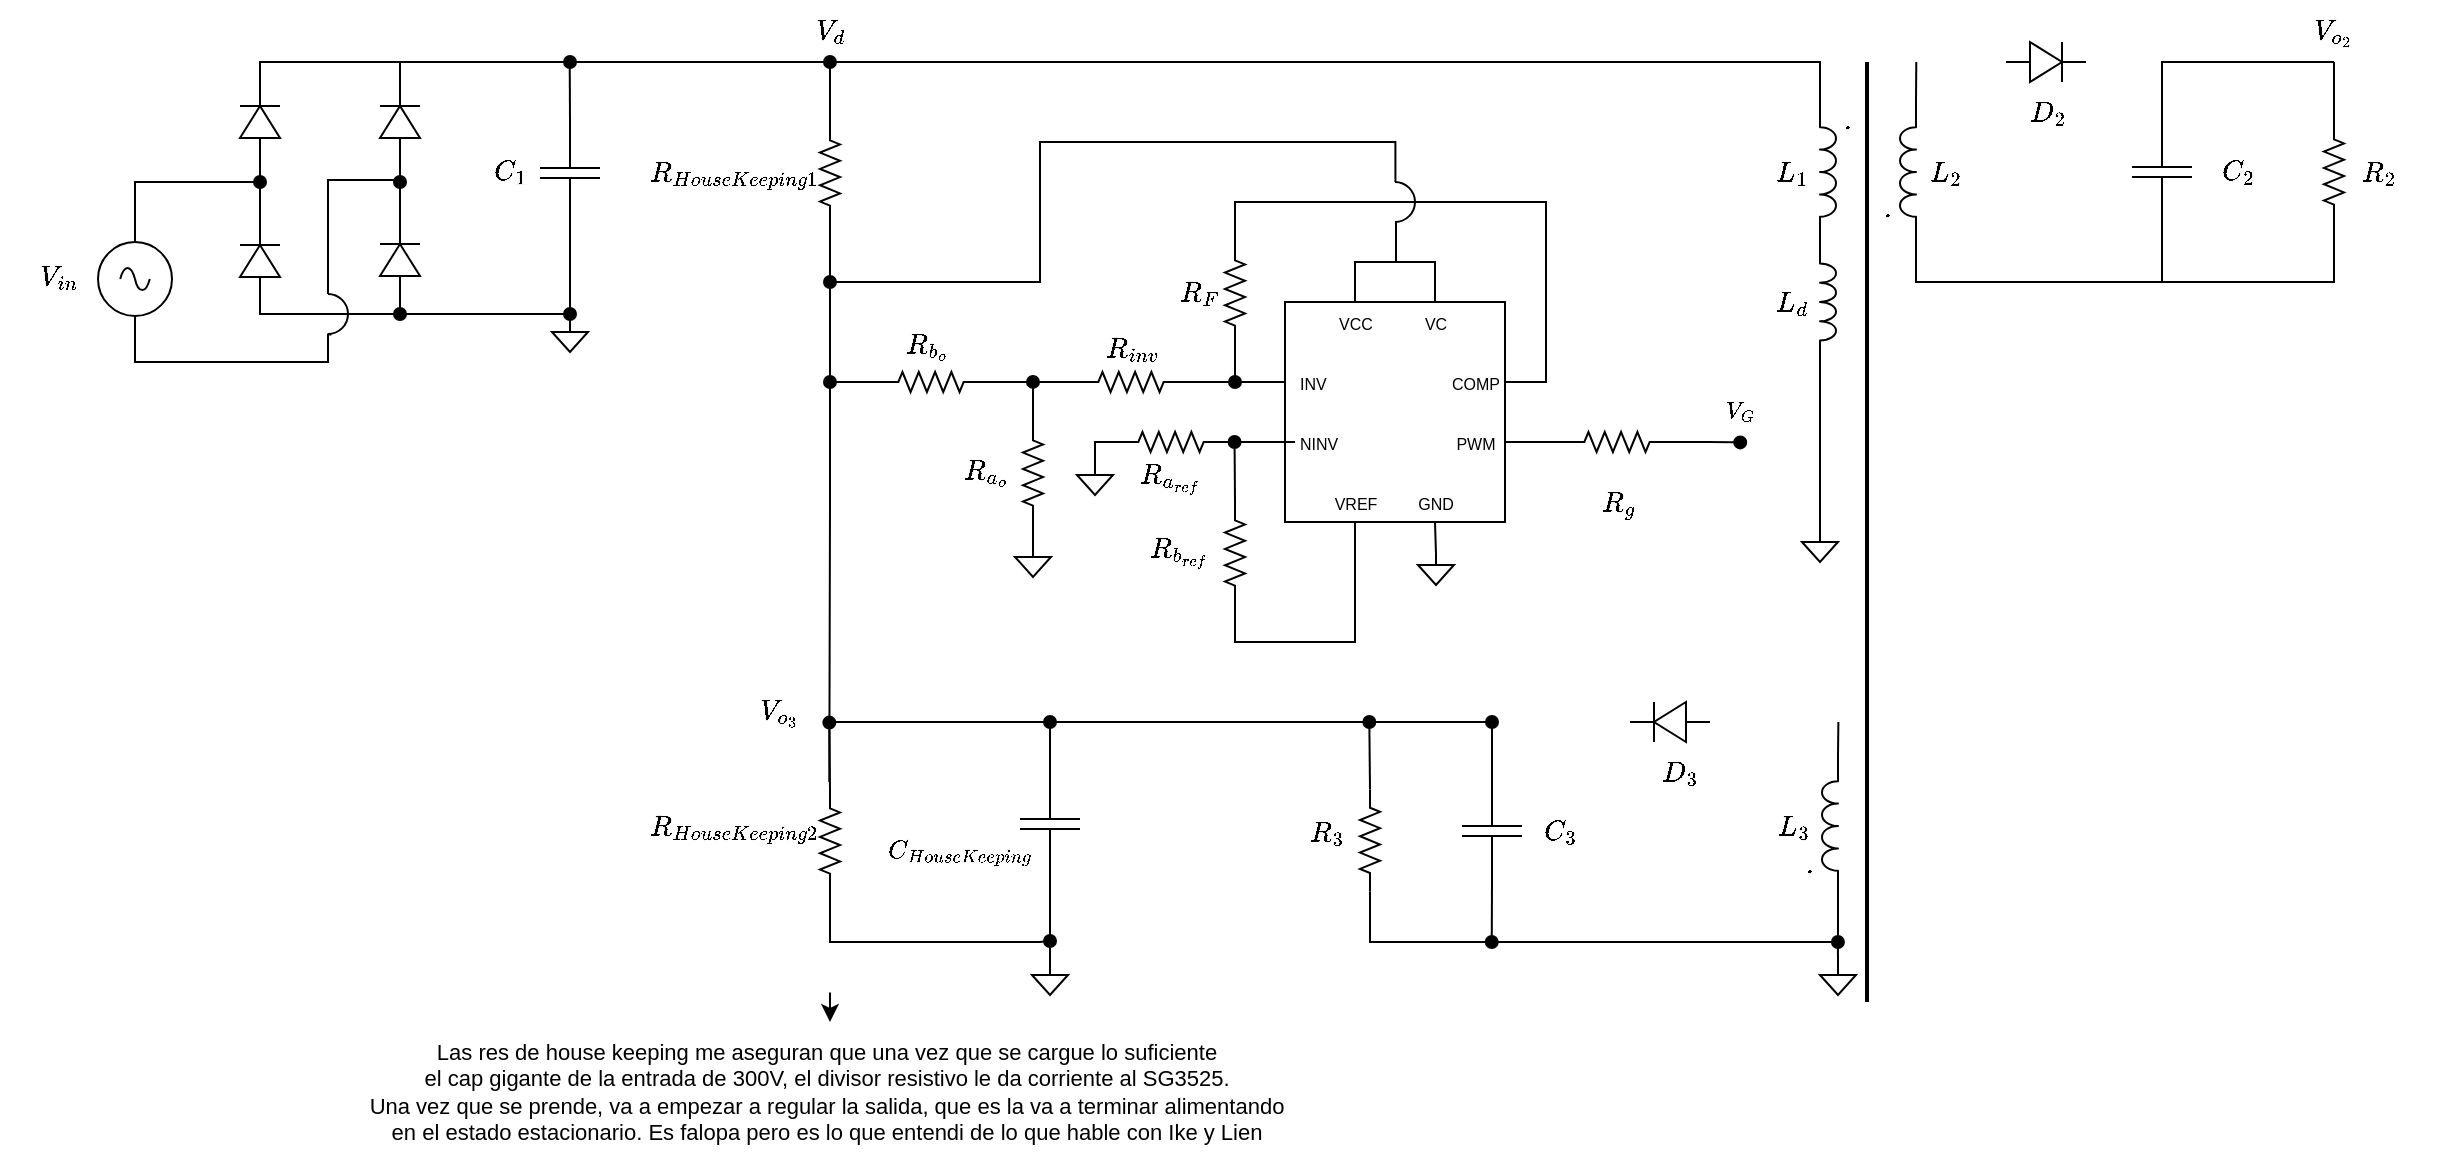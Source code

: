<mxfile version="21.2.9" type="github" pages="2">
  <diagram name="Página-1" id="ibdq0FhccQNrKd8izQ5B">
    <mxGraphModel dx="2062" dy="646" grid="1" gridSize="10" guides="0" tooltips="1" connect="1" arrows="0" fold="1" page="1" pageScale="1" pageWidth="827" pageHeight="1169" math="1" shadow="0">
      <root>
        <mxCell id="0" />
        <mxCell id="1" parent="0" />
        <mxCell id="X4d-zeByipMNaRytmrzF-1" value="$$\cdot$$" style="text;html=1;align=center;verticalAlign=middle;resizable=0;points=[];autosize=1;strokeColor=none;fillColor=none;strokeWidth=1;" parent="1" vertex="1">
          <mxGeometry x="203" y="146.5" width="80" height="30" as="geometry" />
        </mxCell>
        <mxCell id="X4d-zeByipMNaRytmrzF-18" value="$$C_{HouseKeeping}$$" style="text;html=1;align=center;verticalAlign=middle;resizable=0;points=[];autosize=1;strokeColor=none;fillColor=none;fontSize=11;fontFamily=Helvetica;fontColor=default;" parent="1" vertex="1">
          <mxGeometry x="-270" y="510.31" width="140" height="30" as="geometry" />
        </mxCell>
        <mxCell id="N8jr7UhpyuQSWPJqYS_c-35" style="edgeStyle=orthogonalEdgeStyle;shape=connector;rounded=0;orthogonalLoop=1;jettySize=auto;html=1;exitX=0;exitY=0.5;exitDx=0;exitDy=0;exitPerimeter=0;entryX=0.5;entryY=1;entryDx=0;entryDy=0;labelBackgroundColor=default;strokeColor=default;fontFamily=Helvetica;fontSize=11;fontColor=default;endArrow=none;endFill=0;" parent="1" source="VodJqt47e3RS5wyMrlM9-1" target="N8jr7UhpyuQSWPJqYS_c-32" edge="1">
          <mxGeometry relative="1" as="geometry" />
        </mxCell>
        <mxCell id="VodJqt47e3RS5wyMrlM9-1" value="" style="pointerEvents=1;verticalLabelPosition=bottom;shadow=0;dashed=0;align=center;html=1;verticalAlign=top;shape=mxgraph.electrical.resistors.resistor_2;direction=south;" parent="1" vertex="1">
          <mxGeometry x="482" y="159.5" width="10" height="51" as="geometry" />
        </mxCell>
        <mxCell id="VodJqt47e3RS5wyMrlM9-46" style="edgeStyle=orthogonalEdgeStyle;rounded=0;orthogonalLoop=1;jettySize=auto;html=1;endArrow=none;endFill=0;" parent="1" source="VodJqt47e3RS5wyMrlM9-2" edge="1">
          <mxGeometry relative="1" as="geometry">
            <mxPoint x="401" y="130" as="targetPoint" />
          </mxGeometry>
        </mxCell>
        <mxCell id="VodJqt47e3RS5wyMrlM9-49" style="edgeStyle=orthogonalEdgeStyle;rounded=0;orthogonalLoop=1;jettySize=auto;html=1;endArrow=none;endFill=0;" parent="1" source="VodJqt47e3RS5wyMrlM9-2" edge="1">
          <mxGeometry relative="1" as="geometry">
            <mxPoint x="401" y="240" as="targetPoint" />
          </mxGeometry>
        </mxCell>
        <mxCell id="VodJqt47e3RS5wyMrlM9-2" value="" style="pointerEvents=1;verticalLabelPosition=bottom;shadow=0;dashed=0;align=center;html=1;verticalAlign=top;shape=mxgraph.electrical.capacitors.capacitor_1;direction=south;" parent="1" vertex="1">
          <mxGeometry x="386" y="159.5" width="30" height="51" as="geometry" />
        </mxCell>
        <mxCell id="VodJqt47e3RS5wyMrlM9-6" value="" style="pointerEvents=1;verticalLabelPosition=bottom;shadow=0;dashed=0;align=center;html=1;verticalAlign=top;shape=mxgraph.electrical.diodes.diode;" parent="1" vertex="1">
          <mxGeometry x="323" y="120" width="40" height="20" as="geometry" />
        </mxCell>
        <mxCell id="VodJqt47e3RS5wyMrlM9-48" style="edgeStyle=orthogonalEdgeStyle;rounded=0;orthogonalLoop=1;jettySize=auto;html=1;exitX=0;exitY=1;exitDx=0;exitDy=0;exitPerimeter=0;entryX=1;entryY=0.5;entryDx=0;entryDy=0;entryPerimeter=0;endArrow=none;endFill=0;" parent="1" source="VodJqt47e3RS5wyMrlM9-39" target="VodJqt47e3RS5wyMrlM9-1" edge="1">
          <mxGeometry relative="1" as="geometry" />
        </mxCell>
        <mxCell id="CKsLiLlyQHEz8doMgzs7-2" style="edgeStyle=orthogonalEdgeStyle;shape=connector;rounded=0;orthogonalLoop=1;jettySize=auto;html=1;exitX=1;exitY=1;exitDx=0;exitDy=0;exitPerimeter=0;labelBackgroundColor=default;strokeColor=default;fontFamily=Helvetica;fontSize=11;fontColor=default;endArrow=none;endFill=0;" edge="1" parent="1" source="VodJqt47e3RS5wyMrlM9-39">
          <mxGeometry relative="1" as="geometry">
            <mxPoint x="278.143" y="130" as="targetPoint" />
          </mxGeometry>
        </mxCell>
        <mxCell id="VodJqt47e3RS5wyMrlM9-39" value="&amp;nbsp; &amp;nbsp; &amp;nbsp; &amp;nbsp; $$L_2$$&amp;nbsp; &amp;nbsp; &amp;nbsp; &amp;nbsp;&amp;nbsp;" style="pointerEvents=1;verticalLabelPosition=middle;shadow=0;dashed=0;align=left;html=1;verticalAlign=middle;shape=mxgraph.electrical.inductors.inductor_3;direction=north;labelPosition=right;" parent="1" vertex="1">
          <mxGeometry x="270" y="150" width="8" height="70" as="geometry" />
        </mxCell>
        <mxCell id="vxVwWnolsqAYqb3BuPgv-94" style="edgeStyle=orthogonalEdgeStyle;rounded=0;orthogonalLoop=1;jettySize=auto;html=1;exitX=0;exitY=1;exitDx=0;exitDy=0;exitPerimeter=0;endArrow=oval;endFill=1;" parent="1" source="VodJqt47e3RS5wyMrlM9-61" edge="1">
          <mxGeometry relative="1" as="geometry">
            <mxPoint x="-395" y="130" as="targetPoint" />
            <mxPoint x="228" y="180" as="sourcePoint" />
            <Array as="points">
              <mxPoint x="230" y="130" />
            </Array>
          </mxGeometry>
        </mxCell>
        <mxCell id="VodJqt47e3RS5wyMrlM9-61" value="&amp;nbsp; &amp;nbsp; &amp;nbsp; &amp;nbsp; $$L_1$$&amp;nbsp; &amp;nbsp; &amp;nbsp; &amp;nbsp;&amp;nbsp;" style="pointerEvents=1;verticalLabelPosition=middle;shadow=0;dashed=0;align=right;html=1;verticalAlign=middle;shape=mxgraph.electrical.inductors.inductor_3;direction=south;labelPosition=left;" parent="1" vertex="1">
          <mxGeometry x="230" y="150" width="8" height="70" as="geometry" />
        </mxCell>
        <mxCell id="vxVwWnolsqAYqb3BuPgv-10" style="edgeStyle=orthogonalEdgeStyle;rounded=0;orthogonalLoop=1;jettySize=auto;html=1;entryX=0;entryY=0.72;entryDx=0;entryDy=0;entryPerimeter=0;endArrow=oval;endFill=1;" parent="1" source="vxVwWnolsqAYqb3BuPgv-9" edge="1">
          <mxGeometry relative="1" as="geometry">
            <mxPoint x="190.11" y="320.2" as="targetPoint" />
          </mxGeometry>
        </mxCell>
        <mxCell id="pjYlWm1HTJX2XBhxBRst-22" style="edgeStyle=orthogonalEdgeStyle;rounded=0;orthogonalLoop=1;jettySize=auto;html=1;exitX=1;exitY=0.5;exitDx=0;exitDy=0;exitPerimeter=0;entryX=1;entryY=0.5;entryDx=0;entryDy=0;endArrow=none;endFill=0;" parent="1" source="vxVwWnolsqAYqb3BuPgv-9" target="pjYlWm1HTJX2XBhxBRst-4" edge="1">
          <mxGeometry relative="1" as="geometry" />
        </mxCell>
        <mxCell id="vxVwWnolsqAYqb3BuPgv-9" value="$$R_g$$" style="pointerEvents=1;verticalLabelPosition=bottom;shadow=0;dashed=0;align=center;html=1;verticalAlign=top;shape=mxgraph.electrical.resistors.resistor_2;direction=west;" parent="1" vertex="1">
          <mxGeometry x="103" y="315" width="51" height="10" as="geometry" />
        </mxCell>
        <mxCell id="pjYlWm1HTJX2XBhxBRst-50" style="edgeStyle=orthogonalEdgeStyle;rounded=0;orthogonalLoop=1;jettySize=auto;html=1;exitX=0;exitY=0.5;exitDx=0;exitDy=0;exitPerimeter=0;entryX=0.5;entryY=0;entryDx=0;entryDy=0;entryPerimeter=0;endArrow=none;endFill=0;" parent="1" source="vxVwWnolsqAYqb3BuPgv-40" target="pjYlWm1HTJX2XBhxBRst-47" edge="1">
          <mxGeometry relative="1" as="geometry" />
        </mxCell>
        <mxCell id="pjYlWm1HTJX2XBhxBRst-59" style="edgeStyle=orthogonalEdgeStyle;rounded=0;orthogonalLoop=1;jettySize=auto;html=1;exitX=1;exitY=0.5;exitDx=0;exitDy=0;exitPerimeter=0;endArrow=none;endFill=0;" parent="1" source="vxVwWnolsqAYqb3BuPgv-40" edge="1">
          <mxGeometry relative="1" as="geometry">
            <mxPoint x="-265" y="460" as="targetPoint" />
            <Array as="points">
              <mxPoint x="-155" y="460" />
            </Array>
          </mxGeometry>
        </mxCell>
        <mxCell id="vxVwWnolsqAYqb3BuPgv-40" value="" style="pointerEvents=1;verticalLabelPosition=bottom;shadow=0;dashed=0;align=center;html=1;verticalAlign=top;shape=mxgraph.electrical.capacitors.capacitor_1;direction=south;rotation=-180;" parent="1" vertex="1">
          <mxGeometry x="-170" y="485.5" width="30" height="51" as="geometry" />
        </mxCell>
        <mxCell id="CKsLiLlyQHEz8doMgzs7-1" style="edgeStyle=orthogonalEdgeStyle;rounded=0;orthogonalLoop=1;jettySize=auto;html=1;exitX=0.5;exitY=0;exitDx=0;exitDy=0;exitPerimeter=0;entryX=1;entryY=1;entryDx=0;entryDy=0;entryPerimeter=0;endArrow=none;endFill=0;" edge="1" parent="1" source="vxVwWnolsqAYqb3BuPgv-68" target="N8jr7UhpyuQSWPJqYS_c-1">
          <mxGeometry relative="1" as="geometry" />
        </mxCell>
        <mxCell id="vxVwWnolsqAYqb3BuPgv-68" value="" style="pointerEvents=1;verticalLabelPosition=bottom;shadow=0;dashed=0;align=center;html=1;verticalAlign=top;shape=mxgraph.electrical.signal_sources.signal_ground;direction=east;" parent="1" vertex="1">
          <mxGeometry x="221" y="365.0" width="18" height="15" as="geometry" />
        </mxCell>
        <mxCell id="vxVwWnolsqAYqb3BuPgv-79" style="edgeStyle=orthogonalEdgeStyle;rounded=0;orthogonalLoop=1;jettySize=auto;html=1;exitX=1;exitY=0.5;exitDx=0;exitDy=0;exitPerimeter=0;entryX=1;entryY=0.5;entryDx=0;entryDy=0;entryPerimeter=0;endArrow=none;endFill=0;" parent="1" source="vxVwWnolsqAYqb3BuPgv-73" target="vxVwWnolsqAYqb3BuPgv-74" edge="1">
          <mxGeometry relative="1" as="geometry">
            <Array as="points">
              <mxPoint x="-550" y="130" />
              <mxPoint x="-480" y="130" />
            </Array>
          </mxGeometry>
        </mxCell>
        <mxCell id="vxVwWnolsqAYqb3BuPgv-73" value="" style="pointerEvents=1;verticalLabelPosition=bottom;shadow=0;dashed=0;align=center;html=1;verticalAlign=top;shape=mxgraph.electrical.diodes.diode;rotation=-180;direction=south;" parent="1" vertex="1">
          <mxGeometry x="-560" y="140" width="20" height="40" as="geometry" />
        </mxCell>
        <mxCell id="N8jr7UhpyuQSWPJqYS_c-18" style="edgeStyle=orthogonalEdgeStyle;rounded=0;orthogonalLoop=1;jettySize=auto;html=1;exitX=1;exitY=0.5;exitDx=0;exitDy=0;exitPerimeter=0;endArrow=none;endFill=0;" parent="1" source="vxVwWnolsqAYqb3BuPgv-74" edge="1">
          <mxGeometry relative="1" as="geometry">
            <mxPoint x="-390" y="130" as="targetPoint" />
            <Array as="points">
              <mxPoint x="-480" y="130" />
            </Array>
          </mxGeometry>
        </mxCell>
        <mxCell id="N8jr7UhpyuQSWPJqYS_c-27" style="edgeStyle=orthogonalEdgeStyle;shape=connector;rounded=0;orthogonalLoop=1;jettySize=auto;html=1;exitX=0;exitY=0.5;exitDx=0;exitDy=0;exitPerimeter=0;labelBackgroundColor=default;strokeColor=default;fontFamily=Helvetica;fontSize=11;fontColor=default;endArrow=oval;endFill=1;" parent="1" source="vxVwWnolsqAYqb3BuPgv-74" edge="1">
          <mxGeometry relative="1" as="geometry">
            <mxPoint x="-480" y="190" as="targetPoint" />
          </mxGeometry>
        </mxCell>
        <mxCell id="vxVwWnolsqAYqb3BuPgv-74" value="" style="pointerEvents=1;verticalLabelPosition=bottom;shadow=0;dashed=0;align=center;html=1;verticalAlign=top;shape=mxgraph.electrical.diodes.diode;rotation=-180;direction=south;" parent="1" vertex="1">
          <mxGeometry x="-490" y="140" width="20" height="40" as="geometry" />
        </mxCell>
        <mxCell id="vxVwWnolsqAYqb3BuPgv-77" style="edgeStyle=orthogonalEdgeStyle;rounded=0;orthogonalLoop=1;jettySize=auto;html=1;exitX=1;exitY=0.5;exitDx=0;exitDy=0;exitPerimeter=0;entryX=0;entryY=0.5;entryDx=0;entryDy=0;entryPerimeter=0;endArrow=none;endFill=0;" parent="1" source="vxVwWnolsqAYqb3BuPgv-75" target="vxVwWnolsqAYqb3BuPgv-73" edge="1">
          <mxGeometry relative="1" as="geometry" />
        </mxCell>
        <mxCell id="vxVwWnolsqAYqb3BuPgv-80" style="edgeStyle=orthogonalEdgeStyle;rounded=0;orthogonalLoop=1;jettySize=auto;html=1;exitX=0;exitY=0.5;exitDx=0;exitDy=0;exitPerimeter=0;entryX=0;entryY=0.5;entryDx=0;entryDy=0;entryPerimeter=0;endArrow=none;endFill=0;" parent="1" source="vxVwWnolsqAYqb3BuPgv-75" target="vxVwWnolsqAYqb3BuPgv-76" edge="1">
          <mxGeometry relative="1" as="geometry">
            <Array as="points">
              <mxPoint x="-550" y="256" />
              <mxPoint x="-480" y="256" />
            </Array>
          </mxGeometry>
        </mxCell>
        <mxCell id="vxVwWnolsqAYqb3BuPgv-75" value="" style="pointerEvents=1;verticalLabelPosition=bottom;shadow=0;dashed=0;align=center;html=1;verticalAlign=top;shape=mxgraph.electrical.diodes.diode;rotation=-180;direction=south;" parent="1" vertex="1">
          <mxGeometry x="-560" y="209.52" width="20" height="40" as="geometry" />
        </mxCell>
        <mxCell id="N8jr7UhpyuQSWPJqYS_c-26" style="edgeStyle=orthogonalEdgeStyle;shape=connector;rounded=0;orthogonalLoop=1;jettySize=auto;html=1;exitX=1;exitY=0.5;exitDx=0;exitDy=0;exitPerimeter=0;labelBackgroundColor=default;strokeColor=default;fontFamily=Helvetica;fontSize=11;fontColor=default;endArrow=none;endFill=0;" parent="1" source="vxVwWnolsqAYqb3BuPgv-76" edge="1">
          <mxGeometry relative="1" as="geometry">
            <mxPoint x="-486" y="175.02" as="sourcePoint" />
            <mxPoint x="-516" y="246" as="targetPoint" />
            <Array as="points">
              <mxPoint x="-480" y="189" />
              <mxPoint x="-516" y="189" />
            </Array>
          </mxGeometry>
        </mxCell>
        <mxCell id="vxVwWnolsqAYqb3BuPgv-76" value="" style="pointerEvents=1;verticalLabelPosition=bottom;shadow=0;dashed=0;align=center;html=1;verticalAlign=top;shape=mxgraph.electrical.diodes.diode;rotation=-180;direction=south;" parent="1" vertex="1">
          <mxGeometry x="-490" y="209.02" width="20" height="40" as="geometry" />
        </mxCell>
        <mxCell id="N8jr7UhpyuQSWPJqYS_c-19" style="edgeStyle=orthogonalEdgeStyle;rounded=0;orthogonalLoop=1;jettySize=auto;html=1;exitX=0.5;exitY=0;exitDx=0;exitDy=0;exitPerimeter=0;endArrow=oval;endFill=1;" parent="1" source="vxVwWnolsqAYqb3BuPgv-81" edge="1">
          <mxGeometry relative="1" as="geometry">
            <mxPoint x="-550" y="190" as="targetPoint" />
            <Array as="points">
              <mxPoint x="-612" y="190" />
            </Array>
          </mxGeometry>
        </mxCell>
        <mxCell id="N8jr7UhpyuQSWPJqYS_c-25" style="edgeStyle=orthogonalEdgeStyle;shape=connector;rounded=0;orthogonalLoop=1;jettySize=auto;html=1;exitX=0.5;exitY=1;exitDx=0;exitDy=0;exitPerimeter=0;entryX=0.583;entryY=1.01;entryDx=0;entryDy=0;entryPerimeter=0;labelBackgroundColor=default;strokeColor=default;fontFamily=Helvetica;fontSize=11;fontColor=default;endArrow=none;endFill=0;" parent="1" source="vxVwWnolsqAYqb3BuPgv-81" target="N8jr7UhpyuQSWPJqYS_c-24" edge="1">
          <mxGeometry relative="1" as="geometry">
            <Array as="points">
              <mxPoint x="-612" y="280" />
              <mxPoint x="-516" y="280" />
              <mxPoint x="-516" y="266" />
            </Array>
          </mxGeometry>
        </mxCell>
        <mxCell id="vxVwWnolsqAYqb3BuPgv-81" value="" style="pointerEvents=1;verticalLabelPosition=bottom;shadow=0;dashed=0;align=center;html=1;verticalAlign=top;shape=mxgraph.electrical.signal_sources.source;aspect=fixed;points=[[0.5,0,0],[1,0.5,0],[0.5,1,0],[0,0.5,0]];elSignalType=ac;" parent="1" vertex="1">
          <mxGeometry x="-631" y="220" width="37" height="37" as="geometry" />
        </mxCell>
        <mxCell id="N8jr7UhpyuQSWPJqYS_c-23" style="edgeStyle=orthogonalEdgeStyle;shape=connector;rounded=0;orthogonalLoop=1;jettySize=auto;html=1;exitX=0.5;exitY=0;exitDx=0;exitDy=0;exitPerimeter=0;entryX=0;entryY=0.5;entryDx=0;entryDy=0;entryPerimeter=0;labelBackgroundColor=default;strokeColor=default;fontFamily=Helvetica;fontSize=11;fontColor=default;endArrow=none;endFill=0;" parent="1" source="vxVwWnolsqAYqb3BuPgv-88" target="vxVwWnolsqAYqb3BuPgv-89" edge="1">
          <mxGeometry relative="1" as="geometry" />
        </mxCell>
        <mxCell id="N8jr7UhpyuQSWPJqYS_c-28" style="edgeStyle=orthogonalEdgeStyle;shape=connector;rounded=0;orthogonalLoop=1;jettySize=auto;html=1;labelBackgroundColor=default;strokeColor=default;fontFamily=Helvetica;fontSize=11;fontColor=default;endArrow=oval;endFill=1;startArrow=oval;startFill=1;" parent="1" edge="1">
          <mxGeometry relative="1" as="geometry">
            <mxPoint x="-480" y="256" as="targetPoint" />
            <mxPoint x="-395" y="256" as="sourcePoint" />
            <Array as="points">
              <mxPoint x="-395" y="256" />
            </Array>
          </mxGeometry>
        </mxCell>
        <mxCell id="vxVwWnolsqAYqb3BuPgv-88" value="" style="pointerEvents=1;verticalLabelPosition=bottom;shadow=0;dashed=0;align=center;html=1;verticalAlign=top;shape=mxgraph.electrical.signal_sources.signal_ground;direction=east;" parent="1" vertex="1">
          <mxGeometry x="-404" y="260.0" width="18" height="15" as="geometry" />
        </mxCell>
        <mxCell id="N8jr7UhpyuQSWPJqYS_c-22" style="edgeStyle=orthogonalEdgeStyle;rounded=0;orthogonalLoop=1;jettySize=auto;html=1;exitX=1;exitY=0.5;exitDx=0;exitDy=0;exitPerimeter=0;endArrow=none;endFill=0;" parent="1" source="vxVwWnolsqAYqb3BuPgv-89" edge="1">
          <mxGeometry relative="1" as="geometry">
            <mxPoint x="-395.138" y="130" as="targetPoint" />
          </mxGeometry>
        </mxCell>
        <mxCell id="vxVwWnolsqAYqb3BuPgv-89" value="" style="pointerEvents=1;verticalLabelPosition=bottom;shadow=0;dashed=0;align=center;html=1;verticalAlign=top;shape=mxgraph.electrical.capacitors.capacitor_1;direction=south;rotation=-180;" parent="1" vertex="1">
          <mxGeometry x="-410" y="160.0" width="30" height="51" as="geometry" />
        </mxCell>
        <mxCell id="X4d-zeByipMNaRytmrzF-3" value="$$\cdot$$" style="text;html=1;align=center;verticalAlign=middle;resizable=0;points=[];autosize=1;strokeColor=none;fillColor=none;strokeWidth=1;" parent="1" vertex="1">
          <mxGeometry x="223" y="191" width="80" height="30" as="geometry" />
        </mxCell>
        <mxCell id="X4d-zeByipMNaRytmrzF-4" value="$$\cdot$$" style="text;html=1;align=center;verticalAlign=middle;resizable=0;points=[];autosize=1;strokeColor=none;fillColor=none;strokeWidth=1;" parent="1" vertex="1">
          <mxGeometry x="184" y="519" width="80" height="30" as="geometry" />
        </mxCell>
        <mxCell id="X4d-zeByipMNaRytmrzF-23" style="edgeStyle=orthogonalEdgeStyle;shape=connector;rounded=0;orthogonalLoop=1;jettySize=auto;html=1;labelBackgroundColor=default;strokeColor=default;fontFamily=Helvetica;fontSize=11;fontColor=default;endArrow=none;endFill=0;exitX=1;exitY=0.5;exitDx=0;exitDy=0;exitPerimeter=0;" parent="1" source="VodJqt47e3RS5wyMrlM9-52" edge="1">
          <mxGeometry relative="1" as="geometry">
            <mxPoint x="239" y="570.0" as="targetPoint" />
            <Array as="points">
              <mxPoint x="5" y="570" />
            </Array>
            <mxPoint x="10" y="545" as="sourcePoint" />
          </mxGeometry>
        </mxCell>
        <mxCell id="X4d-zeByipMNaRytmrzF-24" style="edgeStyle=orthogonalEdgeStyle;shape=connector;rounded=0;orthogonalLoop=1;jettySize=auto;html=1;exitX=0;exitY=0.5;exitDx=0;exitDy=0;exitPerimeter=0;labelBackgroundColor=default;strokeColor=default;fontFamily=Helvetica;fontSize=11;fontColor=default;endArrow=oval;endFill=1;" parent="1" source="VodJqt47e3RS5wyMrlM9-52" edge="1">
          <mxGeometry relative="1" as="geometry">
            <mxPoint x="4.667" y="460.0" as="targetPoint" />
          </mxGeometry>
        </mxCell>
        <mxCell id="VodJqt47e3RS5wyMrlM9-52" value="" style="pointerEvents=1;verticalLabelPosition=bottom;shadow=0;dashed=0;align=center;html=1;verticalAlign=top;shape=mxgraph.electrical.resistors.resistor_2;direction=south;rotation=0;" parent="1" vertex="1">
          <mxGeometry y="493.69" width="10" height="51" as="geometry" />
        </mxCell>
        <mxCell id="pjYlWm1HTJX2XBhxBRst-54" style="edgeStyle=orthogonalEdgeStyle;rounded=0;orthogonalLoop=1;jettySize=auto;html=1;exitX=0;exitY=0.5;exitDx=0;exitDy=0;exitPerimeter=0;endArrow=oval;endFill=1;" parent="1" source="VodJqt47e3RS5wyMrlM9-55" edge="1">
          <mxGeometry relative="1" as="geometry">
            <mxPoint x="65.878" y="570" as="targetPoint" />
          </mxGeometry>
        </mxCell>
        <mxCell id="pjYlWm1HTJX2XBhxBRst-61" style="edgeStyle=orthogonalEdgeStyle;rounded=0;orthogonalLoop=1;jettySize=auto;html=1;exitX=1;exitY=0.5;exitDx=0;exitDy=0;exitPerimeter=0;endArrow=oval;endFill=1;" parent="1" source="VodJqt47e3RS5wyMrlM9-55" edge="1">
          <mxGeometry relative="1" as="geometry">
            <mxPoint x="66" y="460" as="targetPoint" />
          </mxGeometry>
        </mxCell>
        <mxCell id="VodJqt47e3RS5wyMrlM9-55" value="" style="pointerEvents=1;verticalLabelPosition=bottom;shadow=0;dashed=0;align=center;html=1;verticalAlign=top;shape=mxgraph.electrical.capacitors.capacitor_1;direction=south;rotation=-180;" parent="1" vertex="1">
          <mxGeometry x="51" y="489" width="30" height="51" as="geometry" />
        </mxCell>
        <mxCell id="X4d-zeByipMNaRytmrzF-6" style="edgeStyle=orthogonalEdgeStyle;rounded=0;orthogonalLoop=1;jettySize=auto;html=1;exitX=0;exitY=1;exitDx=0;exitDy=0;exitPerimeter=0;endArrow=none;endFill=0;" parent="1" source="VodJqt47e3RS5wyMrlM9-60" edge="1">
          <mxGeometry relative="1" as="geometry">
            <mxPoint x="230" y="570" as="targetPoint" />
            <Array as="points">
              <mxPoint x="239" y="570" />
            </Array>
          </mxGeometry>
        </mxCell>
        <mxCell id="CKsLiLlyQHEz8doMgzs7-4" style="edgeStyle=orthogonalEdgeStyle;shape=connector;rounded=0;orthogonalLoop=1;jettySize=auto;html=1;exitX=1;exitY=1;exitDx=0;exitDy=0;exitPerimeter=0;labelBackgroundColor=default;strokeColor=default;fontFamily=Helvetica;fontSize=11;fontColor=default;endArrow=none;endFill=0;" edge="1" parent="1" source="VodJqt47e3RS5wyMrlM9-60">
          <mxGeometry relative="1" as="geometry">
            <mxPoint x="239.19" y="460" as="targetPoint" />
          </mxGeometry>
        </mxCell>
        <mxCell id="VodJqt47e3RS5wyMrlM9-60" value="&amp;nbsp; &amp;nbsp; &amp;nbsp; &amp;nbsp; $$L_3$$&amp;nbsp; &amp;nbsp; &amp;nbsp; &amp;nbsp;&amp;nbsp;" style="pointerEvents=1;verticalLabelPosition=middle;shadow=0;dashed=0;align=right;html=1;verticalAlign=middle;shape=mxgraph.electrical.inductors.inductor_3;direction=north;rotation=0;labelPosition=left;" parent="1" vertex="1">
          <mxGeometry x="231" y="477" width="8" height="70" as="geometry" />
        </mxCell>
        <mxCell id="pjYlWm1HTJX2XBhxBRst-60" style="edgeStyle=orthogonalEdgeStyle;rounded=0;orthogonalLoop=1;jettySize=auto;html=1;endArrow=oval;endFill=1;" parent="1" edge="1">
          <mxGeometry relative="1" as="geometry">
            <mxPoint x="-155" y="460" as="targetPoint" />
            <mxPoint x="66" y="460" as="sourcePoint" />
          </mxGeometry>
        </mxCell>
        <mxCell id="vxVwWnolsqAYqb3BuPgv-3" value="" style="pointerEvents=1;verticalLabelPosition=bottom;shadow=0;dashed=0;align=center;html=1;verticalAlign=top;shape=mxgraph.electrical.diodes.diode;rotation=-180;" parent="1" vertex="1">
          <mxGeometry x="135" y="450" width="40" height="20" as="geometry" />
        </mxCell>
        <mxCell id="X4d-zeByipMNaRytmrzF-27" style="edgeStyle=orthogonalEdgeStyle;shape=connector;rounded=0;orthogonalLoop=1;jettySize=auto;html=1;exitX=0;exitY=0.5;exitDx=0;exitDy=0;exitPerimeter=0;labelBackgroundColor=default;strokeColor=default;fontFamily=Helvetica;fontSize=11;fontColor=default;endArrow=oval;endFill=1;" parent="1" source="X4d-zeByipMNaRytmrzF-20" edge="1">
          <mxGeometry relative="1" as="geometry">
            <mxPoint x="-265.333" y="460.31" as="targetPoint" />
          </mxGeometry>
        </mxCell>
        <mxCell id="pjYlWm1HTJX2XBhxBRst-51" style="edgeStyle=orthogonalEdgeStyle;rounded=0;orthogonalLoop=1;jettySize=auto;html=1;exitX=1;exitY=0.5;exitDx=0;exitDy=0;exitPerimeter=0;entryX=0.5;entryY=0;entryDx=0;entryDy=0;entryPerimeter=0;endArrow=oval;endFill=1;" parent="1" edge="1">
          <mxGeometry relative="1" as="geometry">
            <mxPoint x="-265" y="543" as="sourcePoint" />
            <mxPoint x="-155" y="569.5" as="targetPoint" />
            <Array as="points">
              <mxPoint x="-265" y="570" />
              <mxPoint x="-160" y="570" />
            </Array>
          </mxGeometry>
        </mxCell>
        <mxCell id="X4d-zeByipMNaRytmrzF-20" value="$$R_{HouseKeeping 2}$$&amp;nbsp;" style="pointerEvents=1;verticalLabelPosition=middle;shadow=0;dashed=0;align=right;html=1;verticalAlign=middle;shape=mxgraph.electrical.resistors.resistor_2;direction=south;rotation=0;labelPosition=left;" parent="1" vertex="1">
          <mxGeometry x="-270" y="494" width="10" height="51" as="geometry" />
        </mxCell>
        <mxCell id="pjYlWm1HTJX2XBhxBRst-18" style="edgeStyle=orthogonalEdgeStyle;rounded=0;orthogonalLoop=1;jettySize=auto;html=1;exitX=0;exitY=0.5;exitDx=0;exitDy=0;exitPerimeter=0;entryX=0;entryY=0.5;entryDx=0;entryDy=0;endArrow=none;endFill=0;" parent="1" source="pjYlWm1HTJX2XBhxBRst-10" target="pjYlWm1HTJX2XBhxBRst-5" edge="1">
          <mxGeometry relative="1" as="geometry" />
        </mxCell>
        <mxCell id="pjYlWm1HTJX2XBhxBRst-39" style="edgeStyle=orthogonalEdgeStyle;rounded=0;orthogonalLoop=1;jettySize=auto;html=1;exitX=1;exitY=0.5;exitDx=0;exitDy=0;exitPerimeter=0;endArrow=none;endFill=0;" parent="1" source="pjYlWm1HTJX2XBhxBRst-10" target="pjYlWm1HTJX2XBhxBRst-38" edge="1">
          <mxGeometry relative="1" as="geometry" />
        </mxCell>
        <mxCell id="pjYlWm1HTJX2XBhxBRst-10" value="" style="pointerEvents=1;verticalLabelPosition=bottom;shadow=0;dashed=0;align=center;html=1;verticalAlign=top;shape=mxgraph.electrical.resistors.resistor_2;direction=west;" parent="1" vertex="1">
          <mxGeometry x="-140" y="285" width="51" height="10" as="geometry" />
        </mxCell>
        <mxCell id="pjYlWm1HTJX2XBhxBRst-11" value="" style="group" parent="1" vertex="1" connectable="0">
          <mxGeometry x="-37.5" y="250" width="110" height="110" as="geometry" />
        </mxCell>
        <mxCell id="pjYlWm1HTJX2XBhxBRst-1" value="" style="rounded=0;whiteSpace=wrap;html=1;" parent="pjYlWm1HTJX2XBhxBRst-11" vertex="1">
          <mxGeometry width="110" height="110" as="geometry" />
        </mxCell>
        <mxCell id="pjYlWm1HTJX2XBhxBRst-32" style="edgeStyle=orthogonalEdgeStyle;rounded=0;orthogonalLoop=1;jettySize=auto;html=1;exitX=0.5;exitY=0;exitDx=0;exitDy=0;entryX=0.5;entryY=0;entryDx=0;entryDy=0;endArrow=none;endFill=0;" parent="pjYlWm1HTJX2XBhxBRst-11" source="pjYlWm1HTJX2XBhxBRst-2" target="pjYlWm1HTJX2XBhxBRst-3" edge="1">
          <mxGeometry relative="1" as="geometry">
            <Array as="points">
              <mxPoint x="35" y="-20" />
              <mxPoint x="75" y="-20" />
            </Array>
          </mxGeometry>
        </mxCell>
        <mxCell id="pjYlWm1HTJX2XBhxBRst-2" value="&lt;div style=&quot;text-align: left;&quot;&gt;&lt;span style=&quot;font-size: 8px;&quot;&gt;VCC&lt;/span&gt;&lt;/div&gt;" style="text;html=1;strokeColor=none;fillColor=none;align=center;verticalAlign=middle;whiteSpace=wrap;rounded=0;" parent="pjYlWm1HTJX2XBhxBRst-11" vertex="1">
          <mxGeometry x="20" width="30" height="20" as="geometry" />
        </mxCell>
        <mxCell id="pjYlWm1HTJX2XBhxBRst-3" value="&lt;div style=&quot;text-align: left;&quot;&gt;&lt;span style=&quot;font-size: 8px;&quot;&gt;VC&lt;/span&gt;&lt;/div&gt;" style="text;html=1;strokeColor=none;fillColor=none;align=center;verticalAlign=middle;whiteSpace=wrap;rounded=0;" parent="pjYlWm1HTJX2XBhxBRst-11" vertex="1">
          <mxGeometry x="60" width="30" height="20" as="geometry" />
        </mxCell>
        <mxCell id="pjYlWm1HTJX2XBhxBRst-4" value="&lt;div style=&quot;text-align: left;&quot;&gt;&lt;span style=&quot;font-size: 8px;&quot;&gt;PWM&lt;/span&gt;&lt;/div&gt;" style="text;html=1;strokeColor=none;fillColor=none;align=center;verticalAlign=middle;whiteSpace=wrap;rounded=0;" parent="pjYlWm1HTJX2XBhxBRst-11" vertex="1">
          <mxGeometry x="80" y="60" width="30" height="20" as="geometry" />
        </mxCell>
        <mxCell id="pjYlWm1HTJX2XBhxBRst-5" value="&lt;div style=&quot;&quot;&gt;&lt;span style=&quot;font-size: 8px;&quot;&gt;INV&lt;/span&gt;&lt;/div&gt;" style="text;html=1;strokeColor=none;fillColor=none;align=left;verticalAlign=middle;whiteSpace=wrap;rounded=0;" parent="pjYlWm1HTJX2XBhxBRst-11" vertex="1">
          <mxGeometry x="5" y="30" width="30" height="20" as="geometry" />
        </mxCell>
        <mxCell id="pjYlWm1HTJX2XBhxBRst-6" value="&lt;div style=&quot;&quot;&gt;&lt;span style=&quot;font-size: 8px;&quot;&gt;NINV&lt;/span&gt;&lt;/div&gt;" style="text;html=1;strokeColor=none;fillColor=none;align=left;verticalAlign=middle;whiteSpace=wrap;rounded=0;" parent="pjYlWm1HTJX2XBhxBRst-11" vertex="1">
          <mxGeometry x="5" y="60" width="30" height="20" as="geometry" />
        </mxCell>
        <mxCell id="pjYlWm1HTJX2XBhxBRst-7" value="&lt;div style=&quot;text-align: left;&quot;&gt;&lt;span style=&quot;font-size: 8px;&quot;&gt;GND&lt;/span&gt;&lt;/div&gt;" style="text;html=1;strokeColor=none;fillColor=none;align=center;verticalAlign=middle;whiteSpace=wrap;rounded=0;" parent="pjYlWm1HTJX2XBhxBRst-11" vertex="1">
          <mxGeometry x="60" y="90" width="30" height="20" as="geometry" />
        </mxCell>
        <mxCell id="pjYlWm1HTJX2XBhxBRst-8" value="&lt;div style=&quot;text-align: left;&quot;&gt;&lt;span style=&quot;font-size: 8px;&quot;&gt;COMP&lt;/span&gt;&lt;/div&gt;" style="text;html=1;strokeColor=none;fillColor=none;align=center;verticalAlign=middle;whiteSpace=wrap;rounded=0;" parent="pjYlWm1HTJX2XBhxBRst-11" vertex="1">
          <mxGeometry x="80" y="30" width="30" height="20" as="geometry" />
        </mxCell>
        <mxCell id="pjYlWm1HTJX2XBhxBRst-9" value="&lt;div style=&quot;text-align: left;&quot;&gt;&lt;span style=&quot;font-size: 8px;&quot;&gt;VREF&lt;/span&gt;&lt;/div&gt;" style="text;html=1;strokeColor=none;fillColor=none;align=center;verticalAlign=middle;whiteSpace=wrap;rounded=0;" parent="pjYlWm1HTJX2XBhxBRst-11" vertex="1">
          <mxGeometry x="20" y="90" width="30" height="20" as="geometry" />
        </mxCell>
        <mxCell id="pjYlWm1HTJX2XBhxBRst-15" style="edgeStyle=orthogonalEdgeStyle;rounded=0;orthogonalLoop=1;jettySize=auto;html=1;exitX=0;exitY=0.5;exitDx=0;exitDy=0;exitPerimeter=0;entryX=0.5;entryY=1;entryDx=0;entryDy=0;endArrow=none;endFill=0;" parent="1" source="pjYlWm1HTJX2XBhxBRst-13" target="pjYlWm1HTJX2XBhxBRst-9" edge="1">
          <mxGeometry relative="1" as="geometry">
            <Array as="points">
              <mxPoint x="-63" y="420" />
              <mxPoint x="-3" y="420" />
            </Array>
          </mxGeometry>
        </mxCell>
        <mxCell id="pjYlWm1HTJX2XBhxBRst-66" style="edgeStyle=orthogonalEdgeStyle;rounded=0;orthogonalLoop=1;jettySize=auto;html=1;exitX=1;exitY=0.5;exitDx=0;exitDy=0;exitPerimeter=0;endArrow=oval;endFill=1;" parent="1" source="pjYlWm1HTJX2XBhxBRst-13" edge="1">
          <mxGeometry relative="1" as="geometry">
            <mxPoint x="-62.714" y="320" as="targetPoint" />
          </mxGeometry>
        </mxCell>
        <mxCell id="pjYlWm1HTJX2XBhxBRst-13" value="" style="pointerEvents=1;verticalLabelPosition=bottom;shadow=0;dashed=0;align=center;html=1;verticalAlign=top;shape=mxgraph.electrical.resistors.resistor_2;direction=north;" parent="1" vertex="1">
          <mxGeometry x="-67.5" y="350" width="10" height="51" as="geometry" />
        </mxCell>
        <mxCell id="pjYlWm1HTJX2XBhxBRst-27" style="edgeStyle=orthogonalEdgeStyle;rounded=0;orthogonalLoop=1;jettySize=auto;html=1;exitX=1;exitY=0.5;exitDx=0;exitDy=0;exitPerimeter=0;entryX=0.5;entryY=0;entryDx=0;entryDy=0;entryPerimeter=0;endArrow=none;endFill=0;" parent="1" source="pjYlWm1HTJX2XBhxBRst-14" target="pjYlWm1HTJX2XBhxBRst-25" edge="1">
          <mxGeometry relative="1" as="geometry" />
        </mxCell>
        <mxCell id="pjYlWm1HTJX2XBhxBRst-65" style="edgeStyle=orthogonalEdgeStyle;rounded=0;orthogonalLoop=1;jettySize=auto;html=1;exitX=0;exitY=0.5;exitDx=0;exitDy=0;exitPerimeter=0;entryX=0;entryY=0.5;entryDx=0;entryDy=0;endArrow=none;endFill=0;" parent="1" source="pjYlWm1HTJX2XBhxBRst-14" target="pjYlWm1HTJX2XBhxBRst-6" edge="1">
          <mxGeometry relative="1" as="geometry" />
        </mxCell>
        <mxCell id="pjYlWm1HTJX2XBhxBRst-14" value="" style="pointerEvents=1;verticalLabelPosition=bottom;shadow=0;dashed=0;align=center;html=1;verticalAlign=top;shape=mxgraph.electrical.resistors.resistor_2;direction=west;" parent="1" vertex="1">
          <mxGeometry x="-120" y="315" width="51" height="10" as="geometry" />
        </mxCell>
        <mxCell id="pjYlWm1HTJX2XBhxBRst-21" style="edgeStyle=orthogonalEdgeStyle;rounded=0;orthogonalLoop=1;jettySize=auto;html=1;exitX=0.5;exitY=0;exitDx=0;exitDy=0;exitPerimeter=0;entryX=0.5;entryY=1;entryDx=0;entryDy=0;endArrow=none;endFill=0;" parent="1" source="pjYlWm1HTJX2XBhxBRst-19" target="pjYlWm1HTJX2XBhxBRst-7" edge="1">
          <mxGeometry relative="1" as="geometry" />
        </mxCell>
        <mxCell id="pjYlWm1HTJX2XBhxBRst-19" value="" style="pointerEvents=1;verticalLabelPosition=bottom;shadow=0;dashed=0;align=center;html=1;verticalAlign=top;shape=mxgraph.electrical.signal_sources.signal_ground;direction=north;rotation=90;" parent="1" vertex="1">
          <mxGeometry x="30.5" y="375" width="15" height="18" as="geometry" />
        </mxCell>
        <mxCell id="pjYlWm1HTJX2XBhxBRst-25" value="" style="pointerEvents=1;verticalLabelPosition=bottom;shadow=0;dashed=0;align=center;html=1;verticalAlign=top;shape=mxgraph.electrical.signal_sources.signal_ground;direction=north;rotation=90;" parent="1" vertex="1">
          <mxGeometry x="-140" y="330" width="15" height="18" as="geometry" />
        </mxCell>
        <mxCell id="pjYlWm1HTJX2XBhxBRst-34" style="edgeStyle=orthogonalEdgeStyle;rounded=0;orthogonalLoop=1;jettySize=auto;html=1;exitX=0;exitY=0.5;exitDx=0;exitDy=0;exitPerimeter=0;endArrow=oval;endFill=1;" parent="1" source="pjYlWm1HTJX2XBhxBRst-33" edge="1">
          <mxGeometry relative="1" as="geometry">
            <mxPoint x="-62.5" y="290" as="targetPoint" />
          </mxGeometry>
        </mxCell>
        <mxCell id="pjYlWm1HTJX2XBhxBRst-36" style="edgeStyle=orthogonalEdgeStyle;rounded=0;orthogonalLoop=1;jettySize=auto;html=1;exitX=1;exitY=0.5;exitDx=0;exitDy=0;exitPerimeter=0;entryX=1;entryY=0.5;entryDx=0;entryDy=0;endArrow=none;endFill=0;" parent="1" source="pjYlWm1HTJX2XBhxBRst-33" target="pjYlWm1HTJX2XBhxBRst-8" edge="1">
          <mxGeometry relative="1" as="geometry">
            <Array as="points">
              <mxPoint x="-62" y="200" />
              <mxPoint x="93" y="200" />
              <mxPoint x="93" y="290" />
            </Array>
          </mxGeometry>
        </mxCell>
        <mxCell id="pjYlWm1HTJX2XBhxBRst-33" value="" style="pointerEvents=1;verticalLabelPosition=bottom;shadow=0;dashed=0;align=center;html=1;verticalAlign=top;shape=mxgraph.electrical.resistors.resistor_2;direction=north;" parent="1" vertex="1">
          <mxGeometry x="-67.5" y="220" width="10" height="51" as="geometry" />
        </mxCell>
        <mxCell id="pjYlWm1HTJX2XBhxBRst-62" style="edgeStyle=orthogonalEdgeStyle;rounded=0;orthogonalLoop=1;jettySize=auto;html=1;exitX=1;exitY=0.5;exitDx=0;exitDy=0;exitPerimeter=0;endArrow=oval;endFill=1;" parent="1" source="pjYlWm1HTJX2XBhxBRst-37" edge="1">
          <mxGeometry relative="1" as="geometry">
            <mxPoint x="-265" y="290" as="targetPoint" />
          </mxGeometry>
        </mxCell>
        <mxCell id="pjYlWm1HTJX2XBhxBRst-64" style="edgeStyle=orthogonalEdgeStyle;rounded=0;orthogonalLoop=1;jettySize=auto;html=1;exitX=0;exitY=0.5;exitDx=0;exitDy=0;exitPerimeter=0;endArrow=oval;endFill=1;" parent="1" source="pjYlWm1HTJX2XBhxBRst-37" edge="1">
          <mxGeometry relative="1" as="geometry">
            <mxPoint x="-163.5" y="289.952" as="targetPoint" />
          </mxGeometry>
        </mxCell>
        <mxCell id="pjYlWm1HTJX2XBhxBRst-37" value="" style="pointerEvents=1;verticalLabelPosition=bottom;shadow=0;dashed=0;align=center;html=1;verticalAlign=top;shape=mxgraph.electrical.resistors.resistor_2;direction=west;" parent="1" vertex="1">
          <mxGeometry x="-240" y="285" width="51" height="10" as="geometry" />
        </mxCell>
        <mxCell id="pjYlWm1HTJX2XBhxBRst-42" style="edgeStyle=orthogonalEdgeStyle;rounded=0;orthogonalLoop=1;jettySize=auto;html=1;exitX=0;exitY=0.5;exitDx=0;exitDy=0;exitPerimeter=0;entryX=0.5;entryY=0;entryDx=0;entryDy=0;entryPerimeter=0;endArrow=none;endFill=0;" parent="1" source="pjYlWm1HTJX2XBhxBRst-38" target="pjYlWm1HTJX2XBhxBRst-41" edge="1">
          <mxGeometry relative="1" as="geometry" />
        </mxCell>
        <mxCell id="pjYlWm1HTJX2XBhxBRst-38" value="" style="pointerEvents=1;verticalLabelPosition=bottom;shadow=0;dashed=0;align=center;html=1;verticalAlign=top;shape=mxgraph.electrical.resistors.resistor_2;direction=north;" parent="1" vertex="1">
          <mxGeometry x="-168.5" y="310" width="10" height="51" as="geometry" />
        </mxCell>
        <mxCell id="pjYlWm1HTJX2XBhxBRst-41" value="" style="pointerEvents=1;verticalLabelPosition=bottom;shadow=0;dashed=0;align=center;html=1;verticalAlign=top;shape=mxgraph.electrical.signal_sources.signal_ground;direction=north;rotation=90;" parent="1" vertex="1">
          <mxGeometry x="-171" y="371" width="15" height="18" as="geometry" />
        </mxCell>
        <mxCell id="pjYlWm1HTJX2XBhxBRst-58" style="edgeStyle=orthogonalEdgeStyle;rounded=0;orthogonalLoop=1;jettySize=auto;html=1;exitX=1;exitY=0.5;exitDx=0;exitDy=0;exitPerimeter=0;endArrow=none;endFill=0;" parent="1" source="pjYlWm1HTJX2XBhxBRst-44" edge="1">
          <mxGeometry relative="1" as="geometry">
            <mxPoint x="-265.333" y="490" as="targetPoint" />
          </mxGeometry>
        </mxCell>
        <mxCell id="pjYlWm1HTJX2XBhxBRst-63" style="edgeStyle=orthogonalEdgeStyle;rounded=0;orthogonalLoop=1;jettySize=auto;html=1;exitX=0;exitY=0.5;exitDx=0;exitDy=0;exitPerimeter=0;endArrow=oval;endFill=1;" parent="1" source="pjYlWm1HTJX2XBhxBRst-44" edge="1">
          <mxGeometry relative="1" as="geometry">
            <mxPoint x="-265" y="130" as="targetPoint" />
          </mxGeometry>
        </mxCell>
        <mxCell id="pjYlWm1HTJX2XBhxBRst-44" value="$$R_{HouseKeeping 1}$$" style="pointerEvents=1;verticalLabelPosition=middle;shadow=0;dashed=0;align=right;html=1;verticalAlign=middle;shape=mxgraph.electrical.resistors.resistor_2;direction=south;rotation=0;labelPosition=left;" parent="1" vertex="1">
          <mxGeometry x="-270" y="160.0" width="10" height="51" as="geometry" />
        </mxCell>
        <mxCell id="pjYlWm1HTJX2XBhxBRst-47" value="" style="pointerEvents=1;verticalLabelPosition=bottom;shadow=0;dashed=0;align=center;html=1;verticalAlign=top;shape=mxgraph.electrical.signal_sources.signal_ground;direction=north;rotation=90;" parent="1" vertex="1">
          <mxGeometry x="-162.5" y="580" width="15" height="18" as="geometry" />
        </mxCell>
        <mxCell id="pjYlWm1HTJX2XBhxBRst-57" style="edgeStyle=orthogonalEdgeStyle;rounded=0;orthogonalLoop=1;jettySize=auto;html=1;exitX=0.5;exitY=0;exitDx=0;exitDy=0;exitPerimeter=0;endArrow=oval;endFill=1;" parent="1" source="pjYlWm1HTJX2XBhxBRst-55" edge="1">
          <mxGeometry relative="1" as="geometry">
            <mxPoint x="238.961" y="570" as="targetPoint" />
          </mxGeometry>
        </mxCell>
        <mxCell id="pjYlWm1HTJX2XBhxBRst-55" value="" style="pointerEvents=1;verticalLabelPosition=bottom;shadow=0;dashed=0;align=center;html=1;verticalAlign=top;shape=mxgraph.electrical.signal_sources.signal_ground;direction=north;rotation=90;" parent="1" vertex="1">
          <mxGeometry x="231.5" y="580" width="15" height="18" as="geometry" />
        </mxCell>
        <mxCell id="pjYlWm1HTJX2XBhxBRst-67" value="" style="endArrow=none;html=1;rounded=0;" parent="1" edge="1">
          <mxGeometry width="50" height="50" relative="1" as="geometry">
            <mxPoint x="18" y="210" as="sourcePoint" />
            <mxPoint x="18" y="230" as="targetPoint" />
          </mxGeometry>
        </mxCell>
        <mxCell id="pjYlWm1HTJX2XBhxBRst-68" value="" style="verticalLabelPosition=bottom;verticalAlign=top;html=1;shape=mxgraph.basic.arc;startAngle=0;endAngle=0.5;" parent="1" vertex="1">
          <mxGeometry x="7.5" y="190" width="20" height="20" as="geometry" />
        </mxCell>
        <mxCell id="pjYlWm1HTJX2XBhxBRst-69" value="" style="endArrow=oval;html=1;rounded=0;edgeStyle=orthogonalEdgeStyle;endFill=1;exitX=0.511;exitY=-0.003;exitDx=0;exitDy=0;exitPerimeter=0;" parent="1" source="pjYlWm1HTJX2XBhxBRst-68" edge="1">
          <mxGeometry width="50" height="50" relative="1" as="geometry">
            <mxPoint x="10" y="190" as="sourcePoint" />
            <mxPoint x="-265" y="240" as="targetPoint" />
            <Array as="points">
              <mxPoint x="18" y="170" />
              <mxPoint x="-160" y="170" />
              <mxPoint x="-160" y="240" />
              <mxPoint x="-265" y="240" />
            </Array>
          </mxGeometry>
        </mxCell>
        <mxCell id="pjYlWm1HTJX2XBhxBRst-70" style="edgeStyle=orthogonalEdgeStyle;shape=connector;rounded=0;orthogonalLoop=1;jettySize=auto;html=1;labelBackgroundColor=default;strokeColor=default;fontFamily=Helvetica;fontSize=11;fontColor=default;endArrow=none;endFill=0;startArrow=classic;startFill=1;" parent="1" edge="1">
          <mxGeometry relative="1" as="geometry">
            <mxPoint x="-265" y="595.28" as="targetPoint" />
            <mxPoint x="-265" y="609.97" as="sourcePoint" />
          </mxGeometry>
        </mxCell>
        <mxCell id="pjYlWm1HTJX2XBhxBRst-71" value="Las res de house keeping me aseguran que una vez que se cargue lo suficiente&lt;br&gt;el cap gigante de la entrada de 300V, el divisor resistivo le da corriente al SG3525.&lt;br&gt;Una vez que se prende, va a empezar a regular la salida, que es la va a terminar alimentando&lt;br&gt;en el estado estacionario. Es falopa pero es lo que entendi de lo que hable con Ike y Lien" style="text;html=1;align=center;verticalAlign=middle;resizable=0;points=[];autosize=1;strokeColor=none;fillColor=none;fontSize=11;fontFamily=Helvetica;fontColor=default;" parent="1" vertex="1">
          <mxGeometry x="-507" y="609.97" width="480" height="70" as="geometry" />
        </mxCell>
        <mxCell id="pjYlWm1HTJX2XBhxBRst-75" value="" style="endArrow=none;html=1;rounded=0;strokeWidth=2;" parent="1" edge="1">
          <mxGeometry width="50" height="50" relative="1" as="geometry">
            <mxPoint x="253.5" y="600" as="sourcePoint" />
            <mxPoint x="253.5" y="130" as="targetPoint" />
          </mxGeometry>
        </mxCell>
        <mxCell id="N8jr7UhpyuQSWPJqYS_c-1" value="&amp;nbsp; &amp;nbsp; &amp;nbsp; &amp;nbsp; $$L_d$$&amp;nbsp; &amp;nbsp; &amp;nbsp; &amp;nbsp;&amp;nbsp;" style="pointerEvents=1;verticalLabelPosition=middle;shadow=0;dashed=0;align=right;html=1;verticalAlign=middle;shape=mxgraph.electrical.inductors.inductor_3;direction=south;labelPosition=left;" parent="1" vertex="1">
          <mxGeometry x="230" y="220" width="8" height="60" as="geometry" />
        </mxCell>
        <mxCell id="N8jr7UhpyuQSWPJqYS_c-2" value="$$D_2$$" style="text;html=1;strokeColor=none;fillColor=none;align=center;verticalAlign=middle;whiteSpace=wrap;rounded=0;" parent="1" vertex="1">
          <mxGeometry x="314" y="140" width="60" height="30" as="geometry" />
        </mxCell>
        <mxCell id="N8jr7UhpyuQSWPJqYS_c-3" value="$$D_3$$" style="text;html=1;strokeColor=none;fillColor=none;align=center;verticalAlign=middle;whiteSpace=wrap;rounded=0;" parent="1" vertex="1">
          <mxGeometry x="130" y="470" width="60" height="30" as="geometry" />
        </mxCell>
        <mxCell id="N8jr7UhpyuQSWPJqYS_c-4" value="$$C_2$$" style="text;html=1;strokeColor=none;fillColor=none;align=center;verticalAlign=middle;whiteSpace=wrap;rounded=0;" parent="1" vertex="1">
          <mxGeometry x="409" y="170" width="60" height="30" as="geometry" />
        </mxCell>
        <mxCell id="N8jr7UhpyuQSWPJqYS_c-5" value="$$C_3$$" style="text;html=1;strokeColor=none;fillColor=none;align=center;verticalAlign=middle;whiteSpace=wrap;rounded=0;" parent="1" vertex="1">
          <mxGeometry x="70" y="500" width="60" height="30" as="geometry" />
        </mxCell>
        <mxCell id="N8jr7UhpyuQSWPJqYS_c-6" value="$$C_1$$" style="text;html=1;strokeColor=none;fillColor=none;align=center;verticalAlign=middle;whiteSpace=wrap;rounded=0;" parent="1" vertex="1">
          <mxGeometry x="-455" y="170" width="60" height="30" as="geometry" />
        </mxCell>
        <mxCell id="N8jr7UhpyuQSWPJqYS_c-7" value="$$R_2$$" style="text;html=1;strokeColor=none;fillColor=none;align=center;verticalAlign=middle;whiteSpace=wrap;rounded=0;" parent="1" vertex="1">
          <mxGeometry x="480" y="170" width="60" height="30" as="geometry" />
        </mxCell>
        <mxCell id="N8jr7UhpyuQSWPJqYS_c-8" value="$$R_3$$" style="text;html=1;strokeColor=none;fillColor=none;align=center;verticalAlign=middle;whiteSpace=wrap;rounded=0;" parent="1" vertex="1">
          <mxGeometry x="-46" y="500" width="60" height="30" as="geometry" />
        </mxCell>
        <mxCell id="N8jr7UhpyuQSWPJqYS_c-9" value="$$R_F$$" style="text;html=1;strokeColor=none;fillColor=none;align=center;verticalAlign=middle;whiteSpace=wrap;rounded=0;" parent="1" vertex="1">
          <mxGeometry x="-110" y="230" width="60" height="30" as="geometry" />
        </mxCell>
        <mxCell id="N8jr7UhpyuQSWPJqYS_c-10" value="$$R_{a_{ref}}$$" style="text;html=1;strokeColor=none;fillColor=none;align=center;verticalAlign=middle;whiteSpace=wrap;rounded=0;" parent="1" vertex="1">
          <mxGeometry x="-125" y="323" width="60" height="30" as="geometry" />
        </mxCell>
        <mxCell id="N8jr7UhpyuQSWPJqYS_c-11" value="$$R_{b_{ref}}$$" style="text;html=1;strokeColor=none;fillColor=none;align=center;verticalAlign=middle;whiteSpace=wrap;rounded=0;" parent="1" vertex="1">
          <mxGeometry x="-120" y="360" width="60" height="30" as="geometry" />
        </mxCell>
        <mxCell id="N8jr7UhpyuQSWPJqYS_c-13" value="$$R_{a_o}$$" style="text;html=1;strokeColor=none;fillColor=none;align=center;verticalAlign=middle;whiteSpace=wrap;rounded=0;" parent="1" vertex="1">
          <mxGeometry x="-217" y="320" width="60" height="30" as="geometry" />
        </mxCell>
        <mxCell id="N8jr7UhpyuQSWPJqYS_c-15" value="$$R_{b_o}$$" style="text;html=1;strokeColor=none;fillColor=none;align=center;verticalAlign=middle;whiteSpace=wrap;rounded=0;" parent="1" vertex="1">
          <mxGeometry x="-246" y="257" width="60" height="30" as="geometry" />
        </mxCell>
        <mxCell id="N8jr7UhpyuQSWPJqYS_c-16" value="$$R_{inv}$$" style="text;html=1;strokeColor=none;fillColor=none;align=center;verticalAlign=middle;whiteSpace=wrap;rounded=0;fontStyle=1" parent="1" vertex="1">
          <mxGeometry x="-144" y="258" width="60" height="30" as="geometry" />
        </mxCell>
        <mxCell id="N8jr7UhpyuQSWPJqYS_c-21" value="$$V_{in}$$" style="text;html=1;strokeColor=none;fillColor=none;align=center;verticalAlign=middle;whiteSpace=wrap;rounded=0;" parent="1" vertex="1">
          <mxGeometry x="-680" y="222" width="60" height="30" as="geometry" />
        </mxCell>
        <mxCell id="N8jr7UhpyuQSWPJqYS_c-24" value="" style="verticalLabelPosition=bottom;verticalAlign=top;html=1;shape=mxgraph.basic.arc;startAngle=0;endAngle=0.5;" parent="1" vertex="1">
          <mxGeometry x="-526" y="246" width="20" height="20" as="geometry" />
        </mxCell>
        <mxCell id="N8jr7UhpyuQSWPJqYS_c-30" value="$$V_d$$" style="text;html=1;strokeColor=none;fillColor=none;align=center;verticalAlign=middle;whiteSpace=wrap;rounded=0;" parent="1" vertex="1">
          <mxGeometry x="-295" y="99" width="60" height="30" as="geometry" />
        </mxCell>
        <mxCell id="N8jr7UhpyuQSWPJqYS_c-31" value="$$V_{o_3}$$" style="text;html=1;strokeColor=none;fillColor=none;align=center;verticalAlign=middle;whiteSpace=wrap;rounded=0;" parent="1" vertex="1">
          <mxGeometry x="-320" y="440" width="60" height="30" as="geometry" />
        </mxCell>
        <mxCell id="CKsLiLlyQHEz8doMgzs7-3" style="edgeStyle=orthogonalEdgeStyle;shape=connector;rounded=0;orthogonalLoop=1;jettySize=auto;html=1;exitX=0.5;exitY=1;exitDx=0;exitDy=0;labelBackgroundColor=default;strokeColor=default;fontFamily=Helvetica;fontSize=11;fontColor=default;endArrow=none;endFill=0;" edge="1" parent="1" source="N8jr7UhpyuQSWPJqYS_c-32">
          <mxGeometry relative="1" as="geometry">
            <mxPoint x="400.5" y="130" as="targetPoint" />
            <Array as="points">
              <mxPoint x="410" y="130" />
              <mxPoint x="410" y="130" />
            </Array>
          </mxGeometry>
        </mxCell>
        <mxCell id="N8jr7UhpyuQSWPJqYS_c-32" value="$$V_{o_2}$$" style="text;html=1;strokeColor=none;fillColor=none;align=center;verticalAlign=middle;whiteSpace=wrap;rounded=0;" parent="1" vertex="1">
          <mxGeometry x="457" y="100" width="60" height="30" as="geometry" />
        </mxCell>
        <mxCell id="N8jr7UhpyuQSWPJqYS_c-36" value="&lt;font style=&quot;font-size: 10px;&quot;&gt;$$V_G$$&lt;/font&gt;" style="text;html=1;strokeColor=none;fillColor=none;align=center;verticalAlign=middle;whiteSpace=wrap;rounded=0;" parent="1" vertex="1">
          <mxGeometry x="160" y="290" width="60" height="30" as="geometry" />
        </mxCell>
      </root>
    </mxGraphModel>
  </diagram>
  <diagram id="uyR8L_bPAdspq04_D84q" name="Página-2">
    <mxGraphModel dx="2735" dy="486" grid="1" gridSize="10" guides="1" tooltips="1" connect="1" arrows="1" fold="1" page="1" pageScale="1" pageWidth="827" pageHeight="1169" math="0" shadow="0">
      <root>
        <mxCell id="0" />
        <mxCell id="1" parent="0" />
        <mxCell id="GYwMK62n-Y3I2z8qDtsR-1" value="" style="pointerEvents=1;verticalLabelPosition=bottom;shadow=0;dashed=0;align=center;html=1;verticalAlign=top;shape=mxgraph.electrical.resistors.resistor_2;direction=south;" parent="1" vertex="1">
          <mxGeometry x="530" y="189.5" width="10" height="51" as="geometry" />
        </mxCell>
        <mxCell id="GYwMK62n-Y3I2z8qDtsR-2" style="edgeStyle=orthogonalEdgeStyle;rounded=0;orthogonalLoop=1;jettySize=auto;html=1;endArrow=none;endFill=0;" parent="1" source="GYwMK62n-Y3I2z8qDtsR-4" edge="1">
          <mxGeometry relative="1" as="geometry">
            <mxPoint x="429" y="160" as="targetPoint" />
          </mxGeometry>
        </mxCell>
        <mxCell id="GYwMK62n-Y3I2z8qDtsR-3" style="edgeStyle=orthogonalEdgeStyle;rounded=0;orthogonalLoop=1;jettySize=auto;html=1;endArrow=none;endFill=0;" parent="1" source="GYwMK62n-Y3I2z8qDtsR-4" edge="1">
          <mxGeometry relative="1" as="geometry">
            <mxPoint x="429" y="270" as="targetPoint" />
          </mxGeometry>
        </mxCell>
        <mxCell id="GYwMK62n-Y3I2z8qDtsR-4" value="" style="pointerEvents=1;verticalLabelPosition=bottom;shadow=0;dashed=0;align=center;html=1;verticalAlign=top;shape=mxgraph.electrical.capacitors.capacitor_1;direction=south;" parent="1" vertex="1">
          <mxGeometry x="414" y="189.5" width="30" height="51" as="geometry" />
        </mxCell>
        <mxCell id="GYwMK62n-Y3I2z8qDtsR-5" style="edgeStyle=orthogonalEdgeStyle;rounded=0;orthogonalLoop=1;jettySize=auto;html=1;exitX=0;exitY=0.5;exitDx=0;exitDy=0;exitPerimeter=0;entryX=1;entryY=1;entryDx=0;entryDy=0;entryPerimeter=0;endArrow=none;endFill=0;" parent="1" source="GYwMK62n-Y3I2z8qDtsR-7" target="GYwMK62n-Y3I2z8qDtsR-11" edge="1">
          <mxGeometry relative="1" as="geometry">
            <Array as="points">
              <mxPoint x="334" y="160" />
              <mxPoint x="265" y="160" />
            </Array>
          </mxGeometry>
        </mxCell>
        <mxCell id="GYwMK62n-Y3I2z8qDtsR-6" style="edgeStyle=orthogonalEdgeStyle;rounded=0;orthogonalLoop=1;jettySize=auto;html=1;entryX=0;entryY=0.5;entryDx=0;entryDy=0;entryPerimeter=0;endArrow=none;endFill=0;" parent="1" source="GYwMK62n-Y3I2z8qDtsR-7" target="GYwMK62n-Y3I2z8qDtsR-1" edge="1">
          <mxGeometry relative="1" as="geometry" />
        </mxCell>
        <mxCell id="GYwMK62n-Y3I2z8qDtsR-7" value="" style="pointerEvents=1;verticalLabelPosition=bottom;shadow=0;dashed=0;align=center;html=1;verticalAlign=top;shape=mxgraph.electrical.diodes.diode;" parent="1" vertex="1">
          <mxGeometry x="324" y="150" width="40" height="20" as="geometry" />
        </mxCell>
        <mxCell id="GYwMK62n-Y3I2z8qDtsR-8" style="edgeStyle=orthogonalEdgeStyle;rounded=0;orthogonalLoop=1;jettySize=auto;html=1;exitX=0.7;exitY=0;exitDx=0;exitDy=0;exitPerimeter=0;entryX=1;entryY=1;entryDx=0;entryDy=0;entryPerimeter=0;endArrow=none;endFill=0;" parent="1" source="GYwMK62n-Y3I2z8qDtsR-9" target="GYwMK62n-Y3I2z8qDtsR-13" edge="1">
          <mxGeometry relative="1" as="geometry" />
        </mxCell>
        <mxCell id="GYwMK62n-Y3I2z8qDtsR-9" value="" style="verticalLabelPosition=bottom;shadow=0;dashed=0;align=center;html=1;verticalAlign=top;shape=stencil(rVXBcoMgEP0ajnUQorbHjkl6antIf4AaUpkiOEiT9u9LxDSiCTXqjAd4K2/f7sIuwGmVk5ICBElV0kwDvAQI7Yli5J0bGBlLbsEwhHYvSEEt9HKX5UQIyg36/LpZr97MIrR/VVrJT3pgW92cZyKnimlrPTScsObEKwAfDXr8cJpJQ5lpJkXlWFp2Q06Y0I6YJ8tcGicF1VRZtNH87ex+ml2QIAsAtL7F1XKIqyBxnY3ytBnhKbzsCacGuZZbnO6koh9KfontRX07xrktqSeIkhyL3TOczIXc07PsReSoxpEvQScKzkSLIoFzU3irdDkOlyB5uF3DAs1NgUfE0alHND2ZM1D8NZ0JkSTTZfgp6pd15e6bBjvrq4lh0KnToAR1bks8uU49HfEgHRmXlS8XvkQOakHtsWPGzHn8/NPpJ7WuMSVwKe69FCMvWH2s19dr1E79GvgF);direction=east;" parent="1" vertex="1">
          <mxGeometry x="190" y="277" width="57" height="60" as="geometry" />
        </mxCell>
        <mxCell id="GYwMK62n-Y3I2z8qDtsR-10" style="edgeStyle=orthogonalEdgeStyle;rounded=0;orthogonalLoop=1;jettySize=auto;html=1;exitX=0;exitY=1;exitDx=0;exitDy=0;exitPerimeter=0;entryX=1;entryY=0.5;entryDx=0;entryDy=0;entryPerimeter=0;endArrow=none;endFill=0;" parent="1" source="GYwMK62n-Y3I2z8qDtsR-11" target="GYwMK62n-Y3I2z8qDtsR-1" edge="1">
          <mxGeometry relative="1" as="geometry" />
        </mxCell>
        <mxCell id="GYwMK62n-Y3I2z8qDtsR-11" value="" style="pointerEvents=1;verticalLabelPosition=bottom;shadow=0;dashed=0;align=center;html=1;verticalAlign=top;shape=mxgraph.electrical.inductors.inductor_3;direction=north;" parent="1" vertex="1">
          <mxGeometry x="257" y="180" width="8" height="70" as="geometry" />
        </mxCell>
        <mxCell id="GYwMK62n-Y3I2z8qDtsR-12" style="edgeStyle=orthogonalEdgeStyle;rounded=0;orthogonalLoop=1;jettySize=auto;html=1;exitX=0;exitY=1;exitDx=0;exitDy=0;exitPerimeter=0;endArrow=oval;endFill=1;" parent="1" source="GYwMK62n-Y3I2z8qDtsR-13" edge="1">
          <mxGeometry relative="1" as="geometry">
            <mxPoint x="-222" y="130" as="targetPoint" />
            <mxPoint x="340" y="180" as="sourcePoint" />
            <Array as="points">
              <mxPoint x="230" y="130" />
            </Array>
          </mxGeometry>
        </mxCell>
        <mxCell id="GYwMK62n-Y3I2z8qDtsR-13" value="" style="pointerEvents=1;verticalLabelPosition=bottom;shadow=0;dashed=0;align=center;html=1;verticalAlign=top;shape=mxgraph.electrical.inductors.inductor_3;direction=south;" parent="1" vertex="1">
          <mxGeometry x="230" y="180" width="8" height="70" as="geometry" />
        </mxCell>
        <mxCell id="GYwMK62n-Y3I2z8qDtsR-14" style="edgeStyle=orthogonalEdgeStyle;rounded=0;orthogonalLoop=1;jettySize=auto;html=1;exitX=1;exitY=0;exitDx=0;exitDy=112.5;exitPerimeter=0;entryX=0.5;entryY=0;entryDx=0;entryDy=0;entryPerimeter=0;endArrow=none;endFill=0;" parent="1" source="GYwMK62n-Y3I2z8qDtsR-21" target="GYwMK62n-Y3I2z8qDtsR-36" edge="1">
          <mxGeometry relative="1" as="geometry">
            <Array as="points">
              <mxPoint x="-417" y="565.69" />
              <mxPoint x="-399" y="565.69" />
            </Array>
          </mxGeometry>
        </mxCell>
        <mxCell id="GYwMK62n-Y3I2z8qDtsR-15" style="edgeStyle=orthogonalEdgeStyle;rounded=0;orthogonalLoop=1;jettySize=auto;html=1;exitX=1;exitY=0;exitDx=0;exitDy=162.5;exitPerimeter=0;entryX=0.5;entryY=0;entryDx=0;entryDy=0;entryPerimeter=0;endArrow=none;endFill=0;" parent="1" source="GYwMK62n-Y3I2z8qDtsR-21" target="GYwMK62n-Y3I2z8qDtsR-49" edge="1">
          <mxGeometry relative="1" as="geometry" />
        </mxCell>
        <mxCell id="GYwMK62n-Y3I2z8qDtsR-16" style="edgeStyle=orthogonalEdgeStyle;rounded=0;orthogonalLoop=1;jettySize=auto;html=1;exitX=1;exitY=0;exitDx=0;exitDy=37.5;exitPerimeter=0;endArrow=oval;endFill=1;" parent="1" source="GYwMK62n-Y3I2z8qDtsR-21" edge="1">
          <mxGeometry relative="1" as="geometry">
            <mxPoint x="-40" y="490" as="targetPoint" />
          </mxGeometry>
        </mxCell>
        <mxCell id="GYwMK62n-Y3I2z8qDtsR-17" style="edgeStyle=orthogonalEdgeStyle;rounded=0;orthogonalLoop=1;jettySize=auto;html=1;exitX=1;exitY=0;exitDx=0;exitDy=87.5;exitPerimeter=0;endArrow=oval;endFill=1;" parent="1" source="GYwMK62n-Y3I2z8qDtsR-21" edge="1">
          <mxGeometry relative="1" as="geometry">
            <mxPoint x="-200" y="490" as="targetPoint" />
            <Array as="points">
              <mxPoint x="-200" y="540" />
              <mxPoint x="-200" y="490" />
            </Array>
          </mxGeometry>
        </mxCell>
        <mxCell id="GYwMK62n-Y3I2z8qDtsR-18" style="edgeStyle=orthogonalEdgeStyle;rounded=0;orthogonalLoop=1;jettySize=auto;html=1;exitX=1;exitY=0;exitDx=0;exitDy=62.5;exitPerimeter=0;entryX=1;entryY=0.5;entryDx=0;entryDy=0;entryPerimeter=0;endArrow=none;endFill=0;" parent="1" source="GYwMK62n-Y3I2z8qDtsR-21" target="GYwMK62n-Y3I2z8qDtsR-35" edge="1">
          <mxGeometry relative="1" as="geometry">
            <Array as="points">
              <mxPoint x="-270" y="516" />
              <mxPoint x="-270" y="320" />
            </Array>
          </mxGeometry>
        </mxCell>
        <mxCell id="GYwMK62n-Y3I2z8qDtsR-19" style="edgeStyle=orthogonalEdgeStyle;rounded=0;orthogonalLoop=1;jettySize=auto;html=1;exitX=1;exitY=0;exitDx=0;exitDy=187.5;exitPerimeter=0;entryX=0;entryY=0.5;entryDx=0;entryDy=0;entryPerimeter=0;endArrow=none;endFill=0;" parent="1" source="GYwMK62n-Y3I2z8qDtsR-21" target="GYwMK62n-Y3I2z8qDtsR-56" edge="1">
          <mxGeometry relative="1" as="geometry">
            <mxPoint x="-410" y="690.961" as="targetPoint" />
          </mxGeometry>
        </mxCell>
        <mxCell id="GYwMK62n-Y3I2z8qDtsR-20" style="edgeStyle=orthogonalEdgeStyle;rounded=0;orthogonalLoop=1;jettySize=auto;html=1;exitX=1;exitY=0;exitDx=0;exitDy=12.5;exitPerimeter=0;entryX=0;entryY=0.5;entryDx=0;entryDy=0;entryPerimeter=0;endArrow=none;endFill=0;" parent="1" source="GYwMK62n-Y3I2z8qDtsR-21" target="GYwMK62n-Y3I2z8qDtsR-60" edge="1">
          <mxGeometry relative="1" as="geometry" />
        </mxCell>
        <mxCell id="GYwMK62n-Y3I2z8qDtsR-21" value="" style="shadow=0;dashed=0;align=center;html=1;strokeWidth=1;shape=mxgraph.electrical.logic_gates.dual_inline_ic;labelNames=1-INV%20IN,2-NON%20INV%20IN,3-SYNC,4-OSC%20OUT,5-CT,6-RT,7-DISCHARGE,8-SOFT%20START,COMPENSATION-9,SHUT%20DOWN-10,OUT%20A-11,GND-12,VC-13,OUT%20B-14,VCC-15,VREF-16;whiteSpace=wrap;labelCount=16;pinSpacing=25;enumerate=0;noLabel=0;pinLabelType=cust;fontSize=8;" parent="1" vertex="1">
          <mxGeometry x="-615" y="453" width="180" height="207.69" as="geometry" />
        </mxCell>
        <mxCell id="GYwMK62n-Y3I2z8qDtsR-22" value="" style="group" parent="1" vertex="1" connectable="0">
          <mxGeometry x="-45" y="479" width="283" height="120" as="geometry" />
        </mxCell>
        <mxCell id="GYwMK62n-Y3I2z8qDtsR-23" value="" style="pointerEvents=1;verticalLabelPosition=bottom;shadow=0;dashed=0;align=center;html=1;verticalAlign=top;shape=mxgraph.electrical.resistors.resistor_2;direction=south;rotation=-180;" parent="GYwMK62n-Y3I2z8qDtsR-22" vertex="1">
          <mxGeometry y="39" width="10" height="51" as="geometry" />
        </mxCell>
        <mxCell id="GYwMK62n-Y3I2z8qDtsR-24" style="edgeStyle=orthogonalEdgeStyle;rounded=0;orthogonalLoop=1;jettySize=auto;html=1;endArrow=none;endFill=0;" parent="GYwMK62n-Y3I2z8qDtsR-22" source="GYwMK62n-Y3I2z8qDtsR-26" edge="1">
          <mxGeometry relative="1" as="geometry">
            <mxPoint x="111" y="120" as="targetPoint" />
          </mxGeometry>
        </mxCell>
        <mxCell id="GYwMK62n-Y3I2z8qDtsR-25" style="edgeStyle=orthogonalEdgeStyle;rounded=0;orthogonalLoop=1;jettySize=auto;html=1;endArrow=none;endFill=0;" parent="GYwMK62n-Y3I2z8qDtsR-22" source="GYwMK62n-Y3I2z8qDtsR-26" edge="1">
          <mxGeometry relative="1" as="geometry">
            <mxPoint x="111" y="10" as="targetPoint" />
          </mxGeometry>
        </mxCell>
        <mxCell id="GYwMK62n-Y3I2z8qDtsR-26" value="" style="pointerEvents=1;verticalLabelPosition=bottom;shadow=0;dashed=0;align=center;html=1;verticalAlign=top;shape=mxgraph.electrical.capacitors.capacitor_1;direction=south;rotation=-180;" parent="GYwMK62n-Y3I2z8qDtsR-22" vertex="1">
          <mxGeometry x="96" y="40" width="30" height="51" as="geometry" />
        </mxCell>
        <mxCell id="GYwMK62n-Y3I2z8qDtsR-27" style="edgeStyle=orthogonalEdgeStyle;rounded=0;orthogonalLoop=1;jettySize=auto;html=1;entryX=0;entryY=0.5;entryDx=0;entryDy=0;entryPerimeter=0;endArrow=none;endFill=0;exitX=1;exitY=1;exitDx=0;exitDy=0;exitPerimeter=0;" parent="GYwMK62n-Y3I2z8qDtsR-22" source="GYwMK62n-Y3I2z8qDtsR-28" target="GYwMK62n-Y3I2z8qDtsR-23" edge="1">
          <mxGeometry relative="1" as="geometry">
            <mxPoint x="176" y="120" as="sourcePoint" />
          </mxGeometry>
        </mxCell>
        <mxCell id="GYwMK62n-Y3I2z8qDtsR-28" value="" style="pointerEvents=1;verticalLabelPosition=bottom;shadow=0;dashed=0;align=center;html=1;verticalAlign=top;shape=mxgraph.electrical.inductors.inductor_3;direction=north;rotation=-180;" parent="GYwMK62n-Y3I2z8qDtsR-22" vertex="1">
          <mxGeometry x="275" y="30" width="8" height="70" as="geometry" />
        </mxCell>
        <mxCell id="GYwMK62n-Y3I2z8qDtsR-29" style="edgeStyle=orthogonalEdgeStyle;rounded=0;orthogonalLoop=1;jettySize=auto;html=1;entryX=1;entryY=0.5;entryDx=0;entryDy=0;entryPerimeter=0;endArrow=none;endFill=0;" parent="GYwMK62n-Y3I2z8qDtsR-22" source="GYwMK62n-Y3I2z8qDtsR-30" target="GYwMK62n-Y3I2z8qDtsR-23" edge="1">
          <mxGeometry relative="1" as="geometry" />
        </mxCell>
        <mxCell id="GYwMK62n-Y3I2z8qDtsR-30" value="" style="pointerEvents=1;verticalLabelPosition=bottom;shadow=0;dashed=0;align=center;html=1;verticalAlign=top;shape=mxgraph.electrical.diodes.diode;rotation=-180;" parent="GYwMK62n-Y3I2z8qDtsR-22" vertex="1">
          <mxGeometry x="180" width="40" height="20" as="geometry" />
        </mxCell>
        <mxCell id="GYwMK62n-Y3I2z8qDtsR-31" style="edgeStyle=orthogonalEdgeStyle;rounded=0;orthogonalLoop=1;jettySize=auto;html=1;exitX=0;exitY=1;exitDx=0;exitDy=0;exitPerimeter=0;entryX=0;entryY=0.5;entryDx=0;entryDy=0;entryPerimeter=0;endArrow=none;endFill=0;" parent="GYwMK62n-Y3I2z8qDtsR-22" source="GYwMK62n-Y3I2z8qDtsR-28" target="GYwMK62n-Y3I2z8qDtsR-30" edge="1">
          <mxGeometry relative="1" as="geometry" />
        </mxCell>
        <mxCell id="GYwMK62n-Y3I2z8qDtsR-32" style="edgeStyle=orthogonalEdgeStyle;rounded=0;orthogonalLoop=1;jettySize=auto;html=1;endArrow=oval;endFill=1;" parent="1" source="GYwMK62n-Y3I2z8qDtsR-33" edge="1">
          <mxGeometry relative="1" as="geometry">
            <mxPoint x="535.0" y="270" as="targetPoint" />
          </mxGeometry>
        </mxCell>
        <mxCell id="GYwMK62n-Y3I2z8qDtsR-33" value="" style="pointerEvents=1;verticalLabelPosition=bottom;shadow=0;dashed=0;align=center;html=1;verticalAlign=top;shape=mxgraph.electrical.signal_sources.protective_earth;" parent="1" vertex="1">
          <mxGeometry x="522.5" y="297" width="25" height="20" as="geometry" />
        </mxCell>
        <mxCell id="GYwMK62n-Y3I2z8qDtsR-34" style="edgeStyle=orthogonalEdgeStyle;rounded=0;orthogonalLoop=1;jettySize=auto;html=1;entryX=0;entryY=0.72;entryDx=0;entryDy=0;entryPerimeter=0;endArrow=none;endFill=0;" parent="1" source="GYwMK62n-Y3I2z8qDtsR-35" target="GYwMK62n-Y3I2z8qDtsR-9" edge="1">
          <mxGeometry relative="1" as="geometry" />
        </mxCell>
        <mxCell id="GYwMK62n-Y3I2z8qDtsR-35" value="" style="pointerEvents=1;verticalLabelPosition=bottom;shadow=0;dashed=0;align=center;html=1;verticalAlign=top;shape=mxgraph.electrical.resistors.resistor_2;direction=west;" parent="1" vertex="1">
          <mxGeometry x="76" y="315" width="51" height="10" as="geometry" />
        </mxCell>
        <mxCell id="GYwMK62n-Y3I2z8qDtsR-36" value="" style="pointerEvents=1;verticalLabelPosition=bottom;shadow=0;dashed=0;align=center;html=1;verticalAlign=top;shape=mxgraph.electrical.signal_sources.signal_ground;direction=north;" parent="1" vertex="1">
          <mxGeometry x="-399.5" y="556.69" width="15" height="18" as="geometry" />
        </mxCell>
        <mxCell id="GYwMK62n-Y3I2z8qDtsR-37" style="edgeStyle=orthogonalEdgeStyle;rounded=0;orthogonalLoop=1;jettySize=auto;html=1;entryX=0;entryY=0;entryDx=0;entryDy=187.5;entryPerimeter=0;endArrow=none;endFill=0;" parent="1" source="GYwMK62n-Y3I2z8qDtsR-38" target="GYwMK62n-Y3I2z8qDtsR-21" edge="1">
          <mxGeometry relative="1" as="geometry">
            <mxPoint x="-620" y="637.69" as="targetPoint" />
            <Array as="points">
              <mxPoint x="-655" y="640.69" />
            </Array>
          </mxGeometry>
        </mxCell>
        <mxCell id="GYwMK62n-Y3I2z8qDtsR-38" value="" style="pointerEvents=1;verticalLabelPosition=bottom;shadow=0;dashed=0;align=center;html=1;verticalAlign=top;shape=mxgraph.electrical.capacitors.capacitor_1;direction=south;rotation=-180;" parent="1" vertex="1">
          <mxGeometry x="-670" y="653.69" width="30" height="51" as="geometry" />
        </mxCell>
        <mxCell id="GYwMK62n-Y3I2z8qDtsR-39" style="edgeStyle=orthogonalEdgeStyle;rounded=0;orthogonalLoop=1;jettySize=auto;html=1;entryX=0;entryY=0.5;entryDx=0;entryDy=0;entryPerimeter=0;endArrow=none;endFill=0;" parent="1" source="GYwMK62n-Y3I2z8qDtsR-40" target="GYwMK62n-Y3I2z8qDtsR-38" edge="1">
          <mxGeometry relative="1" as="geometry" />
        </mxCell>
        <mxCell id="GYwMK62n-Y3I2z8qDtsR-40" value="" style="pointerEvents=1;verticalLabelPosition=bottom;shadow=0;dashed=0;align=center;html=1;verticalAlign=top;shape=mxgraph.electrical.signal_sources.signal_ground;direction=east;" parent="1" vertex="1">
          <mxGeometry x="-664" y="840" width="18" height="15" as="geometry" />
        </mxCell>
        <mxCell id="GYwMK62n-Y3I2z8qDtsR-41" style="edgeStyle=orthogonalEdgeStyle;rounded=0;orthogonalLoop=1;jettySize=auto;html=1;entryX=0;entryY=0;entryDx=0;entryDy=137.5;entryPerimeter=0;endArrow=none;endFill=0;" parent="1" source="GYwMK62n-Y3I2z8qDtsR-42" target="GYwMK62n-Y3I2z8qDtsR-21" edge="1">
          <mxGeometry relative="1" as="geometry">
            <mxPoint x="-620" y="601.69" as="targetPoint" />
            <Array as="points">
              <mxPoint x="-705" y="590.69" />
            </Array>
          </mxGeometry>
        </mxCell>
        <mxCell id="GYwMK62n-Y3I2z8qDtsR-42" value="" style="pointerEvents=1;verticalLabelPosition=bottom;shadow=0;dashed=0;align=center;html=1;verticalAlign=top;shape=mxgraph.electrical.resistors.resistor_2;direction=south;rotation=-180;" parent="1" vertex="1">
          <mxGeometry x="-710" y="653.69" width="10" height="51" as="geometry" />
        </mxCell>
        <mxCell id="GYwMK62n-Y3I2z8qDtsR-43" style="edgeStyle=orthogonalEdgeStyle;rounded=0;orthogonalLoop=1;jettySize=auto;html=1;entryX=0;entryY=0;entryDx=0;entryDy=112.5;entryPerimeter=0;endArrow=none;endFill=0;" parent="1" target="GYwMK62n-Y3I2z8qDtsR-21" edge="1">
          <mxGeometry relative="1" as="geometry">
            <mxPoint x="-765" y="655.69" as="sourcePoint" />
            <mxPoint x="-615" y="567.5" as="targetPoint" />
            <Array as="points">
              <mxPoint x="-765" y="565.69" />
              <mxPoint x="-615" y="565.69" />
            </Array>
          </mxGeometry>
        </mxCell>
        <mxCell id="GYwMK62n-Y3I2z8qDtsR-44" value="" style="pointerEvents=1;verticalLabelPosition=bottom;shadow=0;dashed=0;align=center;html=1;verticalAlign=top;shape=mxgraph.electrical.capacitors.capacitor_1;direction=south;rotation=-180;" parent="1" vertex="1">
          <mxGeometry x="-780" y="653.69" width="30" height="51" as="geometry" />
        </mxCell>
        <mxCell id="GYwMK62n-Y3I2z8qDtsR-45" style="edgeStyle=orthogonalEdgeStyle;rounded=0;orthogonalLoop=1;jettySize=auto;html=1;entryX=0;entryY=0.5;entryDx=0;entryDy=0;entryPerimeter=0;endArrow=none;endFill=0;" parent="1" source="GYwMK62n-Y3I2z8qDtsR-46" target="GYwMK62n-Y3I2z8qDtsR-42" edge="1">
          <mxGeometry relative="1" as="geometry" />
        </mxCell>
        <mxCell id="GYwMK62n-Y3I2z8qDtsR-46" value="" style="pointerEvents=1;verticalLabelPosition=bottom;shadow=0;dashed=0;align=center;html=1;verticalAlign=top;shape=mxgraph.electrical.signal_sources.signal_ground;direction=east;" parent="1" vertex="1">
          <mxGeometry x="-714" y="840" width="18" height="15" as="geometry" />
        </mxCell>
        <mxCell id="GYwMK62n-Y3I2z8qDtsR-47" style="edgeStyle=orthogonalEdgeStyle;rounded=0;orthogonalLoop=1;jettySize=auto;html=1;entryX=0;entryY=0.5;entryDx=0;entryDy=0;entryPerimeter=0;endArrow=none;endFill=0;" parent="1" source="GYwMK62n-Y3I2z8qDtsR-48" target="GYwMK62n-Y3I2z8qDtsR-44" edge="1">
          <mxGeometry relative="1" as="geometry" />
        </mxCell>
        <mxCell id="GYwMK62n-Y3I2z8qDtsR-48" value="" style="pointerEvents=1;verticalLabelPosition=bottom;shadow=0;dashed=0;align=center;html=1;verticalAlign=top;shape=mxgraph.electrical.signal_sources.signal_ground;direction=east;" parent="1" vertex="1">
          <mxGeometry x="-774" y="840" width="18" height="15" as="geometry" />
        </mxCell>
        <mxCell id="GYwMK62n-Y3I2z8qDtsR-49" value="" style="pointerEvents=1;verticalLabelPosition=bottom;shadow=0;dashed=0;align=center;html=1;verticalAlign=top;shape=mxgraph.electrical.signal_sources.signal_ground;direction=north;" parent="1" vertex="1">
          <mxGeometry x="-399.5" y="606.69" width="15" height="18" as="geometry" />
        </mxCell>
        <mxCell id="GYwMK62n-Y3I2z8qDtsR-50" style="edgeStyle=orthogonalEdgeStyle;rounded=0;orthogonalLoop=1;jettySize=auto;html=1;entryX=1;entryY=0.5;entryDx=0;entryDy=0;entryPerimeter=0;endArrow=none;endFill=0;" parent="1" source="GYwMK62n-Y3I2z8qDtsR-52" target="GYwMK62n-Y3I2z8qDtsR-60" edge="1">
          <mxGeometry relative="1" as="geometry">
            <Array as="points">
              <mxPoint x="-330" y="466" />
            </Array>
          </mxGeometry>
        </mxCell>
        <mxCell id="GYwMK62n-Y3I2z8qDtsR-51" style="edgeStyle=orthogonalEdgeStyle;rounded=0;orthogonalLoop=1;jettySize=auto;html=1;entryX=0;entryY=0;entryDx=0;entryDy=37.5;entryPerimeter=0;endArrow=none;endFill=0;" parent="1" source="GYwMK62n-Y3I2z8qDtsR-52" target="GYwMK62n-Y3I2z8qDtsR-21" edge="1">
          <mxGeometry relative="1" as="geometry">
            <Array as="points">
              <mxPoint x="-330" y="360" />
              <mxPoint x="-650" y="360" />
              <mxPoint x="-650" y="491" />
            </Array>
          </mxGeometry>
        </mxCell>
        <mxCell id="GYwMK62n-Y3I2z8qDtsR-52" value="" style="pointerEvents=1;verticalLabelPosition=bottom;shadow=0;dashed=0;align=center;html=1;verticalAlign=top;shape=mxgraph.electrical.resistors.resistor_2;direction=north;rotation=-180;" parent="1" vertex="1">
          <mxGeometry x="-335" y="380" width="10" height="51" as="geometry" />
        </mxCell>
        <mxCell id="GYwMK62n-Y3I2z8qDtsR-53" style="edgeStyle=orthogonalEdgeStyle;rounded=0;orthogonalLoop=1;jettySize=auto;html=1;endArrow=oval;endFill=1;" parent="1" source="GYwMK62n-Y3I2z8qDtsR-55" edge="1">
          <mxGeometry relative="1" as="geometry">
            <mxPoint x="-125" y="490" as="targetPoint" />
          </mxGeometry>
        </mxCell>
        <mxCell id="GYwMK62n-Y3I2z8qDtsR-54" style="edgeStyle=orthogonalEdgeStyle;rounded=0;orthogonalLoop=1;jettySize=auto;html=1;exitX=0;exitY=0.5;exitDx=0;exitDy=0;exitPerimeter=0;entryX=0.5;entryY=0;entryDx=0;entryDy=0;entryPerimeter=0;endArrow=none;endFill=0;" parent="1" source="GYwMK62n-Y3I2z8qDtsR-55" target="GYwMK62n-Y3I2z8qDtsR-61" edge="1">
          <mxGeometry relative="1" as="geometry" />
        </mxCell>
        <mxCell id="GYwMK62n-Y3I2z8qDtsR-55" value="" style="pointerEvents=1;verticalLabelPosition=bottom;shadow=0;dashed=0;align=center;html=1;verticalAlign=top;shape=mxgraph.electrical.capacitors.capacitor_1;direction=south;rotation=-180;" parent="1" vertex="1">
          <mxGeometry x="-140" y="516.5" width="30" height="51" as="geometry" />
        </mxCell>
        <mxCell id="GYwMK62n-Y3I2z8qDtsR-56" value="" style="pointerEvents=1;verticalLabelPosition=bottom;shadow=0;dashed=0;align=center;html=1;verticalAlign=top;shape=mxgraph.electrical.resistors.resistor_2;direction=north;rotation=-180;" parent="1" vertex="1">
          <mxGeometry x="-413" y="680" width="10" height="51" as="geometry" />
        </mxCell>
        <mxCell id="GYwMK62n-Y3I2z8qDtsR-57" style="edgeStyle=orthogonalEdgeStyle;rounded=0;orthogonalLoop=1;jettySize=auto;html=1;entryX=1;entryY=0.5;entryDx=0;entryDy=0;entryPerimeter=0;endArrow=none;endFill=0;" parent="1" source="GYwMK62n-Y3I2z8qDtsR-59" target="GYwMK62n-Y3I2z8qDtsR-56" edge="1">
          <mxGeometry relative="1" as="geometry" />
        </mxCell>
        <mxCell id="GYwMK62n-Y3I2z8qDtsR-58" style="edgeStyle=orthogonalEdgeStyle;rounded=0;orthogonalLoop=1;jettySize=auto;html=1;exitX=0;exitY=0.5;exitDx=0;exitDy=0;exitPerimeter=0;entryX=0;entryY=0;entryDx=0;entryDy=12.5;entryPerimeter=0;endArrow=none;endFill=0;" parent="1" source="GYwMK62n-Y3I2z8qDtsR-59" target="GYwMK62n-Y3I2z8qDtsR-21" edge="1">
          <mxGeometry relative="1" as="geometry">
            <Array as="points">
              <mxPoint x="-830" y="765" />
              <mxPoint x="-830" y="466" />
            </Array>
          </mxGeometry>
        </mxCell>
        <mxCell id="GYwMK62n-Y3I2z8qDtsR-59" value="" style="pointerEvents=1;verticalLabelPosition=bottom;shadow=0;dashed=0;align=center;html=1;verticalAlign=top;shape=mxgraph.electrical.resistors.resistor_2;direction=west;rotation=-180;" parent="1" vertex="1">
          <mxGeometry x="-480" y="760" width="51" height="10" as="geometry" />
        </mxCell>
        <mxCell id="GYwMK62n-Y3I2z8qDtsR-60" value="" style="pointerEvents=1;verticalLabelPosition=bottom;shadow=0;dashed=0;align=center;html=1;verticalAlign=top;shape=mxgraph.electrical.resistors.resistor_2;direction=west;rotation=-180;" parent="1" vertex="1">
          <mxGeometry x="-411" y="460.5" width="51" height="10" as="geometry" />
        </mxCell>
        <mxCell id="GYwMK62n-Y3I2z8qDtsR-61" value="" style="pointerEvents=1;verticalLabelPosition=bottom;shadow=0;dashed=0;align=center;html=1;verticalAlign=top;shape=mxgraph.electrical.signal_sources.signal_ground;direction=east;" parent="1" vertex="1">
          <mxGeometry x="-134" y="840" width="18" height="15" as="geometry" />
        </mxCell>
        <mxCell id="GYwMK62n-Y3I2z8qDtsR-62" style="edgeStyle=orthogonalEdgeStyle;rounded=0;orthogonalLoop=1;jettySize=auto;html=1;exitX=0.5;exitY=0;exitDx=0;exitDy=0;exitPerimeter=0;endArrow=oval;endFill=1;" parent="1" source="GYwMK62n-Y3I2z8qDtsR-63" edge="1">
          <mxGeometry relative="1" as="geometry">
            <mxPoint x="-330" y="463.863" as="targetPoint" />
          </mxGeometry>
        </mxCell>
        <mxCell id="GYwMK62n-Y3I2z8qDtsR-63" value="" style="pointerEvents=1;verticalLabelPosition=bottom;shadow=0;dashed=0;align=center;html=1;verticalAlign=top;shape=mxgraph.electrical.signal_sources.signal_ground;direction=east;" parent="1" vertex="1">
          <mxGeometry x="-339" y="840" width="18" height="15" as="geometry" />
        </mxCell>
        <mxCell id="GYwMK62n-Y3I2z8qDtsR-64" style="edgeStyle=orthogonalEdgeStyle;rounded=0;orthogonalLoop=1;jettySize=auto;html=1;endArrow=oval;endFill=1;exitX=0.5;exitY=0;exitDx=0;exitDy=0;exitPerimeter=0;" parent="1" source="GYwMK62n-Y3I2z8qDtsR-65" edge="1">
          <mxGeometry relative="1" as="geometry">
            <mxPoint x="-408" y="765" as="targetPoint" />
            <mxPoint x="-408" y="795.0" as="sourcePoint" />
            <Array as="points">
              <mxPoint x="-409" y="765" />
            </Array>
          </mxGeometry>
        </mxCell>
        <mxCell id="GYwMK62n-Y3I2z8qDtsR-65" value="" style="pointerEvents=1;verticalLabelPosition=bottom;shadow=0;dashed=0;align=center;html=1;verticalAlign=top;shape=mxgraph.electrical.signal_sources.signal_ground;direction=east;" parent="1" vertex="1">
          <mxGeometry x="-417.5" y="840" width="18" height="15" as="geometry" />
        </mxCell>
        <mxCell id="GYwMK62n-Y3I2z8qDtsR-66" style="edgeStyle=orthogonalEdgeStyle;rounded=0;orthogonalLoop=1;jettySize=auto;html=1;endArrow=oval;endFill=1;exitX=0.5;exitY=0;exitDx=0;exitDy=0;exitPerimeter=0;" parent="1" source="GYwMK62n-Y3I2z8qDtsR-67" edge="1">
          <mxGeometry relative="1" as="geometry">
            <mxPoint x="230" y="600" as="targetPoint" />
            <mxPoint x="230" y="608.19" as="sourcePoint" />
          </mxGeometry>
        </mxCell>
        <mxCell id="GYwMK62n-Y3I2z8qDtsR-67" value="" style="pointerEvents=1;verticalLabelPosition=bottom;shadow=0;dashed=0;align=center;html=1;verticalAlign=top;shape=mxgraph.electrical.signal_sources.signal_ground;direction=east;" parent="1" vertex="1">
          <mxGeometry x="221" y="840" width="18" height="15" as="geometry" />
        </mxCell>
        <mxCell id="GYwMK62n-Y3I2z8qDtsR-68" style="edgeStyle=orthogonalEdgeStyle;rounded=0;orthogonalLoop=1;jettySize=auto;html=1;entryX=0.7;entryY=1;entryDx=0;entryDy=0;entryPerimeter=0;endArrow=none;endFill=0;" parent="1" source="GYwMK62n-Y3I2z8qDtsR-69" target="GYwMK62n-Y3I2z8qDtsR-9" edge="1">
          <mxGeometry relative="1" as="geometry">
            <Array as="points">
              <mxPoint x="230" y="340" />
            </Array>
          </mxGeometry>
        </mxCell>
        <mxCell id="GYwMK62n-Y3I2z8qDtsR-69" value="" style="pointerEvents=1;verticalLabelPosition=bottom;shadow=0;dashed=0;align=center;html=1;verticalAlign=top;shape=mxgraph.electrical.signal_sources.signal_ground;direction=east;" parent="1" vertex="1">
          <mxGeometry x="280" y="840" width="18" height="15" as="geometry" />
        </mxCell>
        <mxCell id="GYwMK62n-Y3I2z8qDtsR-70" style="edgeStyle=orthogonalEdgeStyle;rounded=0;orthogonalLoop=1;jettySize=auto;html=1;exitX=1;exitY=0.5;exitDx=0;exitDy=0;exitPerimeter=0;entryX=1;entryY=0.5;entryDx=0;entryDy=0;entryPerimeter=0;endArrow=none;endFill=0;" parent="1" source="GYwMK62n-Y3I2z8qDtsR-71" target="GYwMK62n-Y3I2z8qDtsR-72" edge="1">
          <mxGeometry relative="1" as="geometry" />
        </mxCell>
        <mxCell id="GYwMK62n-Y3I2z8qDtsR-71" value="" style="pointerEvents=1;verticalLabelPosition=bottom;shadow=0;dashed=0;align=center;html=1;verticalAlign=top;shape=mxgraph.electrical.diodes.diode;rotation=-180;direction=south;" parent="1" vertex="1">
          <mxGeometry x="-540" y="82.5" width="20" height="40" as="geometry" />
        </mxCell>
        <mxCell id="GYwMK62n-Y3I2z8qDtsR-72" value="" style="pointerEvents=1;verticalLabelPosition=bottom;shadow=0;dashed=0;align=center;html=1;verticalAlign=top;shape=mxgraph.electrical.diodes.diode;rotation=-180;direction=south;" parent="1" vertex="1">
          <mxGeometry x="-470" y="82.5" width="20" height="40" as="geometry" />
        </mxCell>
        <mxCell id="GYwMK62n-Y3I2z8qDtsR-73" style="edgeStyle=orthogonalEdgeStyle;rounded=0;orthogonalLoop=1;jettySize=auto;html=1;exitX=1;exitY=0.5;exitDx=0;exitDy=0;exitPerimeter=0;entryX=0;entryY=0.5;entryDx=0;entryDy=0;entryPerimeter=0;endArrow=none;endFill=0;" parent="1" source="GYwMK62n-Y3I2z8qDtsR-75" target="GYwMK62n-Y3I2z8qDtsR-71" edge="1">
          <mxGeometry relative="1" as="geometry" />
        </mxCell>
        <mxCell id="GYwMK62n-Y3I2z8qDtsR-74" style="edgeStyle=orthogonalEdgeStyle;rounded=0;orthogonalLoop=1;jettySize=auto;html=1;exitX=0;exitY=0.5;exitDx=0;exitDy=0;exitPerimeter=0;entryX=0;entryY=0.5;entryDx=0;entryDy=0;entryPerimeter=0;endArrow=none;endFill=0;" parent="1" source="GYwMK62n-Y3I2z8qDtsR-75" target="GYwMK62n-Y3I2z8qDtsR-77" edge="1">
          <mxGeometry relative="1" as="geometry" />
        </mxCell>
        <mxCell id="GYwMK62n-Y3I2z8qDtsR-75" value="" style="pointerEvents=1;verticalLabelPosition=bottom;shadow=0;dashed=0;align=center;html=1;verticalAlign=top;shape=mxgraph.electrical.diodes.diode;rotation=-180;direction=south;" parent="1" vertex="1">
          <mxGeometry x="-540" y="233.52" width="20" height="40" as="geometry" />
        </mxCell>
        <mxCell id="GYwMK62n-Y3I2z8qDtsR-76" style="edgeStyle=orthogonalEdgeStyle;rounded=0;orthogonalLoop=1;jettySize=auto;html=1;exitX=1;exitY=0.5;exitDx=0;exitDy=0;exitPerimeter=0;entryX=0;entryY=0.5;entryDx=0;entryDy=0;entryPerimeter=0;endArrow=none;endFill=0;" parent="1" source="GYwMK62n-Y3I2z8qDtsR-77" target="GYwMK62n-Y3I2z8qDtsR-72" edge="1">
          <mxGeometry relative="1" as="geometry" />
        </mxCell>
        <mxCell id="GYwMK62n-Y3I2z8qDtsR-77" value="" style="pointerEvents=1;verticalLabelPosition=bottom;shadow=0;dashed=0;align=center;html=1;verticalAlign=top;shape=mxgraph.electrical.diodes.diode;rotation=-180;direction=south;" parent="1" vertex="1">
          <mxGeometry x="-470" y="237.02" width="20" height="40" as="geometry" />
        </mxCell>
        <mxCell id="GYwMK62n-Y3I2z8qDtsR-78" style="edgeStyle=orthogonalEdgeStyle;rounded=0;orthogonalLoop=1;jettySize=auto;html=1;endArrow=oval;endFill=1;" parent="1" source="GYwMK62n-Y3I2z8qDtsR-80" edge="1">
          <mxGeometry relative="1" as="geometry">
            <mxPoint x="-530" y="63" as="targetPoint" />
            <Array as="points">
              <mxPoint x="-652" y="63" />
            </Array>
          </mxGeometry>
        </mxCell>
        <mxCell id="GYwMK62n-Y3I2z8qDtsR-79" style="edgeStyle=orthogonalEdgeStyle;rounded=0;orthogonalLoop=1;jettySize=auto;html=1;endArrow=oval;endFill=1;exitX=0.5;exitY=1;exitDx=0;exitDy=0;exitPerimeter=0;" parent="1" source="GYwMK62n-Y3I2z8qDtsR-80" edge="1">
          <mxGeometry relative="1" as="geometry">
            <mxPoint x="-530" y="296.52" as="targetPoint" />
            <mxPoint x="-651.481" y="230.02" as="sourcePoint" />
            <Array as="points">
              <mxPoint x="-651" y="296" />
            </Array>
          </mxGeometry>
        </mxCell>
        <mxCell id="GYwMK62n-Y3I2z8qDtsR-80" value="" style="pointerEvents=1;verticalLabelPosition=bottom;shadow=0;dashed=0;align=center;html=1;verticalAlign=top;shape=mxgraph.electrical.signal_sources.source;aspect=fixed;points=[[0.5,0,0],[1,0.5,0],[0.5,1,0],[0,0.5,0]];elSignalType=ac;" parent="1" vertex="1">
          <mxGeometry x="-670" y="149.5" width="37" height="37" as="geometry" />
        </mxCell>
        <mxCell id="GYwMK62n-Y3I2z8qDtsR-81" style="edgeStyle=orthogonalEdgeStyle;rounded=0;orthogonalLoop=1;jettySize=auto;html=1;endArrow=oval;endFill=1;" parent="1" source="GYwMK62n-Y3I2z8qDtsR-82" edge="1">
          <mxGeometry relative="1" as="geometry">
            <mxPoint x="-222.0" y="220" as="targetPoint" />
          </mxGeometry>
        </mxCell>
        <mxCell id="GYwMK62n-Y3I2z8qDtsR-82" value="" style="pointerEvents=1;verticalLabelPosition=bottom;shadow=0;dashed=0;align=center;html=1;verticalAlign=top;shape=mxgraph.electrical.signal_sources.signal_ground;direction=east;" parent="1" vertex="1">
          <mxGeometry x="-231" y="840" width="18" height="15" as="geometry" />
        </mxCell>
        <mxCell id="GYwMK62n-Y3I2z8qDtsR-83" style="edgeStyle=orthogonalEdgeStyle;rounded=0;orthogonalLoop=1;jettySize=auto;html=1;endArrow=oval;endFill=1;" parent="1" source="GYwMK62n-Y3I2z8qDtsR-85" edge="1">
          <mxGeometry relative="1" as="geometry">
            <mxPoint x="-460" y="130" as="targetPoint" />
            <Array as="points">
              <mxPoint x="-222" y="130" />
            </Array>
          </mxGeometry>
        </mxCell>
        <mxCell id="GYwMK62n-Y3I2z8qDtsR-84" style="edgeStyle=orthogonalEdgeStyle;rounded=0;orthogonalLoop=1;jettySize=auto;html=1;exitX=0;exitY=0.5;exitDx=0;exitDy=0;exitPerimeter=0;endArrow=oval;endFill=1;" parent="1" source="GYwMK62n-Y3I2z8qDtsR-85" edge="1">
          <mxGeometry relative="1" as="geometry">
            <mxPoint x="-530" y="220" as="targetPoint" />
            <Array as="points">
              <mxPoint x="-332" y="220" />
              <mxPoint x="-530" y="220" />
            </Array>
          </mxGeometry>
        </mxCell>
        <mxCell id="GYwMK62n-Y3I2z8qDtsR-85" value="" style="pointerEvents=1;verticalLabelPosition=bottom;shadow=0;dashed=0;align=center;html=1;verticalAlign=top;shape=mxgraph.electrical.capacitors.capacitor_1;direction=south;rotation=-180;" parent="1" vertex="1">
          <mxGeometry x="-237" y="156.5" width="30" height="51" as="geometry" />
        </mxCell>
      </root>
    </mxGraphModel>
  </diagram>
</mxfile>
